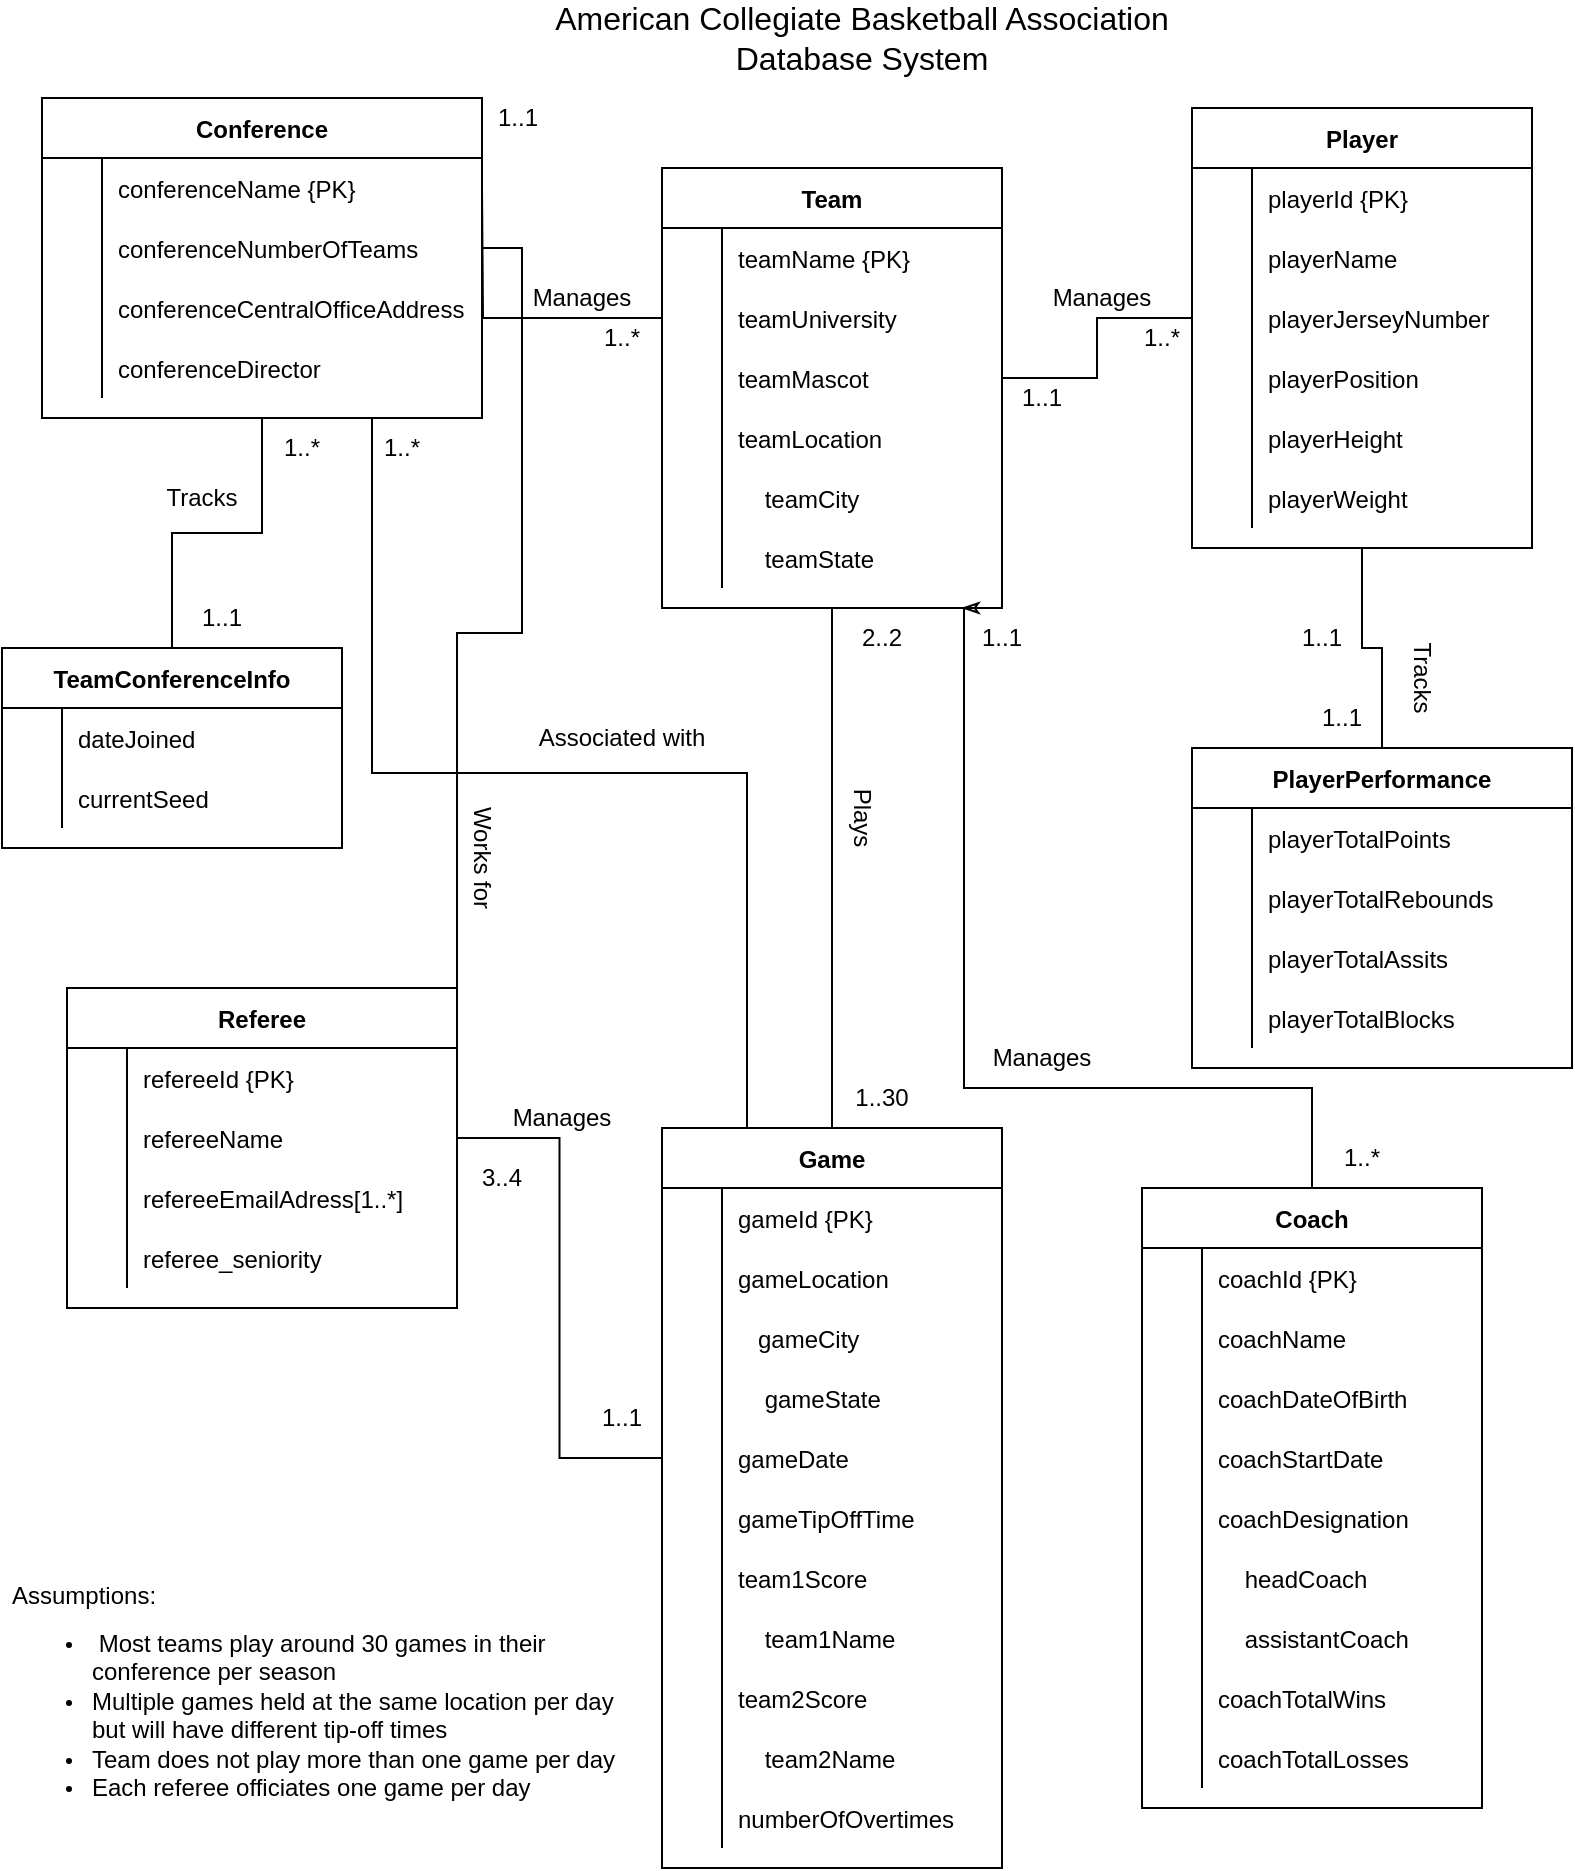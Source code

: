 <mxfile version="23.0.1" type="github" pages="2">
  <diagram id="R2lEEEUBdFMjLlhIrx00" name="v1_acbdb">
    <mxGraphModel dx="954" dy="610" grid="1" gridSize="10" guides="1" tooltips="1" connect="1" arrows="1" fold="1" page="1" pageScale="1" pageWidth="850" pageHeight="1100" math="0" shadow="0" extFonts="Permanent Marker^https://fonts.googleapis.com/css?family=Permanent+Marker">
      <root>
        <mxCell id="0" />
        <mxCell id="1" parent="0" />
        <mxCell id="K1-YuPi1KXsJHJLFUw2c-139" style="edgeStyle=orthogonalEdgeStyle;rounded=0;orthogonalLoop=1;jettySize=auto;html=1;exitX=0.5;exitY=1;exitDx=0;exitDy=0;entryX=0.5;entryY=0;entryDx=0;entryDy=0;endArrow=none;endFill=0;" parent="1" source="C-vyLk0tnHw3VtMMgP7b-2" target="K1-YuPi1KXsJHJLFUw2c-104" edge="1">
          <mxGeometry relative="1" as="geometry" />
        </mxCell>
        <mxCell id="C-vyLk0tnHw3VtMMgP7b-2" value="Team" style="shape=table;startSize=30;container=1;collapsible=1;childLayout=tableLayout;fixedRows=1;rowLines=0;fontStyle=1;align=center;resizeLast=1;" parent="1" vertex="1">
          <mxGeometry x="350" y="100" width="170" height="220" as="geometry" />
        </mxCell>
        <mxCell id="lZR8lWnqMEM-wephZzkT-5" style="shape=partialRectangle;collapsible=0;dropTarget=0;pointerEvents=0;fillColor=none;points=[[0,0.5],[1,0.5]];portConstraint=eastwest;top=0;left=0;right=0;bottom=0;" parent="C-vyLk0tnHw3VtMMgP7b-2" vertex="1">
          <mxGeometry y="30" width="170" height="30" as="geometry" />
        </mxCell>
        <mxCell id="lZR8lWnqMEM-wephZzkT-6" style="shape=partialRectangle;overflow=hidden;connectable=0;fillColor=none;top=0;left=0;bottom=0;right=0;" parent="lZR8lWnqMEM-wephZzkT-5" vertex="1">
          <mxGeometry width="30" height="30" as="geometry">
            <mxRectangle width="30" height="30" as="alternateBounds" />
          </mxGeometry>
        </mxCell>
        <mxCell id="lZR8lWnqMEM-wephZzkT-7" value="teamName {PK}" style="shape=partialRectangle;overflow=hidden;connectable=0;fillColor=none;top=0;left=0;bottom=0;right=0;align=left;spacingLeft=6;" parent="lZR8lWnqMEM-wephZzkT-5" vertex="1">
          <mxGeometry x="30" width="140" height="30" as="geometry">
            <mxRectangle width="140" height="30" as="alternateBounds" />
          </mxGeometry>
        </mxCell>
        <mxCell id="C-vyLk0tnHw3VtMMgP7b-6" value="" style="shape=partialRectangle;collapsible=0;dropTarget=0;pointerEvents=0;fillColor=none;points=[[0,0.5],[1,0.5]];portConstraint=eastwest;top=0;left=0;right=0;bottom=0;" parent="C-vyLk0tnHw3VtMMgP7b-2" vertex="1">
          <mxGeometry y="60" width="170" height="30" as="geometry" />
        </mxCell>
        <mxCell id="C-vyLk0tnHw3VtMMgP7b-7" value="" style="shape=partialRectangle;overflow=hidden;connectable=0;fillColor=none;top=0;left=0;bottom=0;right=0;" parent="C-vyLk0tnHw3VtMMgP7b-6" vertex="1">
          <mxGeometry width="30" height="30" as="geometry">
            <mxRectangle width="30" height="30" as="alternateBounds" />
          </mxGeometry>
        </mxCell>
        <mxCell id="C-vyLk0tnHw3VtMMgP7b-8" value="teamUniversity" style="shape=partialRectangle;overflow=hidden;connectable=0;fillColor=none;top=0;left=0;bottom=0;right=0;align=left;spacingLeft=6;" parent="C-vyLk0tnHw3VtMMgP7b-6" vertex="1">
          <mxGeometry x="30" width="140" height="30" as="geometry">
            <mxRectangle width="140" height="30" as="alternateBounds" />
          </mxGeometry>
        </mxCell>
        <mxCell id="C-vyLk0tnHw3VtMMgP7b-9" value="" style="shape=partialRectangle;collapsible=0;dropTarget=0;pointerEvents=0;fillColor=none;points=[[0,0.5],[1,0.5]];portConstraint=eastwest;top=0;left=0;right=0;bottom=0;" parent="C-vyLk0tnHw3VtMMgP7b-2" vertex="1">
          <mxGeometry y="90" width="170" height="30" as="geometry" />
        </mxCell>
        <mxCell id="C-vyLk0tnHw3VtMMgP7b-10" value="" style="shape=partialRectangle;overflow=hidden;connectable=0;fillColor=none;top=0;left=0;bottom=0;right=0;" parent="C-vyLk0tnHw3VtMMgP7b-9" vertex="1">
          <mxGeometry width="30" height="30" as="geometry">
            <mxRectangle width="30" height="30" as="alternateBounds" />
          </mxGeometry>
        </mxCell>
        <mxCell id="C-vyLk0tnHw3VtMMgP7b-11" value="teamMascot" style="shape=partialRectangle;overflow=hidden;connectable=0;fillColor=none;top=0;left=0;bottom=0;right=0;align=left;spacingLeft=6;" parent="C-vyLk0tnHw3VtMMgP7b-9" vertex="1">
          <mxGeometry x="30" width="140" height="30" as="geometry">
            <mxRectangle width="140" height="30" as="alternateBounds" />
          </mxGeometry>
        </mxCell>
        <mxCell id="K1-YuPi1KXsJHJLFUw2c-8" style="shape=partialRectangle;collapsible=0;dropTarget=0;pointerEvents=0;fillColor=none;points=[[0,0.5],[1,0.5]];portConstraint=eastwest;top=0;left=0;right=0;bottom=0;" parent="C-vyLk0tnHw3VtMMgP7b-2" vertex="1">
          <mxGeometry y="120" width="170" height="30" as="geometry" />
        </mxCell>
        <mxCell id="K1-YuPi1KXsJHJLFUw2c-9" style="shape=partialRectangle;overflow=hidden;connectable=0;fillColor=none;top=0;left=0;bottom=0;right=0;" parent="K1-YuPi1KXsJHJLFUw2c-8" vertex="1">
          <mxGeometry width="30" height="30" as="geometry">
            <mxRectangle width="30" height="30" as="alternateBounds" />
          </mxGeometry>
        </mxCell>
        <mxCell id="K1-YuPi1KXsJHJLFUw2c-10" value="teamLocation" style="shape=partialRectangle;overflow=hidden;connectable=0;fillColor=none;top=0;left=0;bottom=0;right=0;align=left;spacingLeft=6;" parent="K1-YuPi1KXsJHJLFUw2c-8" vertex="1">
          <mxGeometry x="30" width="140" height="30" as="geometry">
            <mxRectangle width="140" height="30" as="alternateBounds" />
          </mxGeometry>
        </mxCell>
        <mxCell id="K1-YuPi1KXsJHJLFUw2c-11" style="shape=partialRectangle;collapsible=0;dropTarget=0;pointerEvents=0;fillColor=none;points=[[0,0.5],[1,0.5]];portConstraint=eastwest;top=0;left=0;right=0;bottom=0;" parent="C-vyLk0tnHw3VtMMgP7b-2" vertex="1">
          <mxGeometry y="150" width="170" height="30" as="geometry" />
        </mxCell>
        <mxCell id="K1-YuPi1KXsJHJLFUw2c-12" style="shape=partialRectangle;overflow=hidden;connectable=0;fillColor=none;top=0;left=0;bottom=0;right=0;" parent="K1-YuPi1KXsJHJLFUw2c-11" vertex="1">
          <mxGeometry width="30" height="30" as="geometry">
            <mxRectangle width="30" height="30" as="alternateBounds" />
          </mxGeometry>
        </mxCell>
        <mxCell id="K1-YuPi1KXsJHJLFUw2c-13" value="    teamCity" style="shape=partialRectangle;overflow=hidden;connectable=0;fillColor=none;top=0;left=0;bottom=0;right=0;align=left;spacingLeft=6;" parent="K1-YuPi1KXsJHJLFUw2c-11" vertex="1">
          <mxGeometry x="30" width="140" height="30" as="geometry">
            <mxRectangle width="140" height="30" as="alternateBounds" />
          </mxGeometry>
        </mxCell>
        <mxCell id="K1-YuPi1KXsJHJLFUw2c-14" style="shape=partialRectangle;collapsible=0;dropTarget=0;pointerEvents=0;fillColor=none;points=[[0,0.5],[1,0.5]];portConstraint=eastwest;top=0;left=0;right=0;bottom=0;" parent="C-vyLk0tnHw3VtMMgP7b-2" vertex="1">
          <mxGeometry y="180" width="170" height="30" as="geometry" />
        </mxCell>
        <mxCell id="K1-YuPi1KXsJHJLFUw2c-15" style="shape=partialRectangle;overflow=hidden;connectable=0;fillColor=none;top=0;left=0;bottom=0;right=0;" parent="K1-YuPi1KXsJHJLFUw2c-14" vertex="1">
          <mxGeometry width="30" height="30" as="geometry">
            <mxRectangle width="30" height="30" as="alternateBounds" />
          </mxGeometry>
        </mxCell>
        <mxCell id="K1-YuPi1KXsJHJLFUw2c-16" value="    teamState" style="shape=partialRectangle;overflow=hidden;connectable=0;fillColor=none;top=0;left=0;bottom=0;right=0;align=left;spacingLeft=6;" parent="K1-YuPi1KXsJHJLFUw2c-14" vertex="1">
          <mxGeometry x="30" width="140" height="30" as="geometry">
            <mxRectangle width="140" height="30" as="alternateBounds" />
          </mxGeometry>
        </mxCell>
        <mxCell id="C-vyLk0tnHw3VtMMgP7b-13" value="TeamConferenceInfo" style="shape=table;startSize=30;container=1;collapsible=1;childLayout=tableLayout;fixedRows=1;rowLines=0;fontStyle=1;align=center;resizeLast=1;" parent="1" vertex="1">
          <mxGeometry x="20" y="340" width="170" height="100" as="geometry" />
        </mxCell>
        <mxCell id="C-vyLk0tnHw3VtMMgP7b-17" value="" style="shape=partialRectangle;collapsible=0;dropTarget=0;pointerEvents=0;fillColor=none;points=[[0,0.5],[1,0.5]];portConstraint=eastwest;top=0;left=0;right=0;bottom=0;" parent="C-vyLk0tnHw3VtMMgP7b-13" vertex="1">
          <mxGeometry y="30" width="170" height="30" as="geometry" />
        </mxCell>
        <mxCell id="C-vyLk0tnHw3VtMMgP7b-18" value="" style="shape=partialRectangle;overflow=hidden;connectable=0;fillColor=none;top=0;left=0;bottom=0;right=0;" parent="C-vyLk0tnHw3VtMMgP7b-17" vertex="1">
          <mxGeometry width="30" height="30" as="geometry">
            <mxRectangle width="30" height="30" as="alternateBounds" />
          </mxGeometry>
        </mxCell>
        <mxCell id="C-vyLk0tnHw3VtMMgP7b-19" value="dateJoined" style="shape=partialRectangle;overflow=hidden;connectable=0;fillColor=none;top=0;left=0;bottom=0;right=0;align=left;spacingLeft=6;" parent="C-vyLk0tnHw3VtMMgP7b-17" vertex="1">
          <mxGeometry x="30" width="140" height="30" as="geometry">
            <mxRectangle width="140" height="30" as="alternateBounds" />
          </mxGeometry>
        </mxCell>
        <mxCell id="C-vyLk0tnHw3VtMMgP7b-20" value="" style="shape=partialRectangle;collapsible=0;dropTarget=0;pointerEvents=0;fillColor=none;points=[[0,0.5],[1,0.5]];portConstraint=eastwest;top=0;left=0;right=0;bottom=0;" parent="C-vyLk0tnHw3VtMMgP7b-13" vertex="1">
          <mxGeometry y="60" width="170" height="30" as="geometry" />
        </mxCell>
        <mxCell id="C-vyLk0tnHw3VtMMgP7b-21" value="" style="shape=partialRectangle;overflow=hidden;connectable=0;fillColor=none;top=0;left=0;bottom=0;right=0;" parent="C-vyLk0tnHw3VtMMgP7b-20" vertex="1">
          <mxGeometry width="30" height="30" as="geometry">
            <mxRectangle width="30" height="30" as="alternateBounds" />
          </mxGeometry>
        </mxCell>
        <mxCell id="C-vyLk0tnHw3VtMMgP7b-22" value="currentSeed" style="shape=partialRectangle;overflow=hidden;connectable=0;fillColor=none;top=0;left=0;bottom=0;right=0;align=left;spacingLeft=6;" parent="C-vyLk0tnHw3VtMMgP7b-20" vertex="1">
          <mxGeometry x="30" width="140" height="30" as="geometry">
            <mxRectangle width="140" height="30" as="alternateBounds" />
          </mxGeometry>
        </mxCell>
        <mxCell id="K1-YuPi1KXsJHJLFUw2c-91" style="edgeStyle=orthogonalEdgeStyle;rounded=0;orthogonalLoop=1;jettySize=auto;html=1;exitX=0.5;exitY=1;exitDx=0;exitDy=0;endArrow=none;endFill=0;" parent="1" source="C-vyLk0tnHw3VtMMgP7b-23" target="C-vyLk0tnHw3VtMMgP7b-13" edge="1">
          <mxGeometry relative="1" as="geometry" />
        </mxCell>
        <mxCell id="K1-YuPi1KXsJHJLFUw2c-143" style="edgeStyle=orthogonalEdgeStyle;rounded=0;orthogonalLoop=1;jettySize=auto;html=1;exitX=0.75;exitY=1;exitDx=0;exitDy=0;entryX=0.25;entryY=0;entryDx=0;entryDy=0;endArrow=none;endFill=0;" parent="1" source="C-vyLk0tnHw3VtMMgP7b-23" target="K1-YuPi1KXsJHJLFUw2c-104" edge="1">
          <mxGeometry relative="1" as="geometry" />
        </mxCell>
        <mxCell id="C-vyLk0tnHw3VtMMgP7b-23" value="Conference" style="shape=table;startSize=30;container=1;collapsible=1;childLayout=tableLayout;fixedRows=1;rowLines=0;fontStyle=1;align=center;resizeLast=1;" parent="1" vertex="1">
          <mxGeometry x="40" y="65" width="220" height="160" as="geometry" />
        </mxCell>
        <mxCell id="lZR8lWnqMEM-wephZzkT-8" style="shape=partialRectangle;collapsible=0;dropTarget=0;pointerEvents=0;fillColor=none;points=[[0,0.5],[1,0.5]];portConstraint=eastwest;top=0;left=0;right=0;bottom=0;" parent="C-vyLk0tnHw3VtMMgP7b-23" vertex="1">
          <mxGeometry y="30" width="220" height="30" as="geometry" />
        </mxCell>
        <mxCell id="lZR8lWnqMEM-wephZzkT-9" style="shape=partialRectangle;overflow=hidden;connectable=0;fillColor=none;top=0;left=0;bottom=0;right=0;" parent="lZR8lWnqMEM-wephZzkT-8" vertex="1">
          <mxGeometry width="30" height="30" as="geometry">
            <mxRectangle width="30" height="30" as="alternateBounds" />
          </mxGeometry>
        </mxCell>
        <mxCell id="lZR8lWnqMEM-wephZzkT-10" value="conferenceName {PK}" style="shape=partialRectangle;overflow=hidden;connectable=0;fillColor=none;top=0;left=0;bottom=0;right=0;align=left;spacingLeft=6;" parent="lZR8lWnqMEM-wephZzkT-8" vertex="1">
          <mxGeometry x="30" width="190" height="30" as="geometry">
            <mxRectangle width="190" height="30" as="alternateBounds" />
          </mxGeometry>
        </mxCell>
        <mxCell id="C-vyLk0tnHw3VtMMgP7b-27" value="" style="shape=partialRectangle;collapsible=0;dropTarget=0;pointerEvents=0;fillColor=none;points=[[0,0.5],[1,0.5]];portConstraint=eastwest;top=0;left=0;right=0;bottom=0;" parent="C-vyLk0tnHw3VtMMgP7b-23" vertex="1">
          <mxGeometry y="60" width="220" height="30" as="geometry" />
        </mxCell>
        <mxCell id="C-vyLk0tnHw3VtMMgP7b-28" value="" style="shape=partialRectangle;overflow=hidden;connectable=0;fillColor=none;top=0;left=0;bottom=0;right=0;" parent="C-vyLk0tnHw3VtMMgP7b-27" vertex="1">
          <mxGeometry width="30" height="30" as="geometry">
            <mxRectangle width="30" height="30" as="alternateBounds" />
          </mxGeometry>
        </mxCell>
        <mxCell id="C-vyLk0tnHw3VtMMgP7b-29" value="conferenceNumberOfTeams" style="shape=partialRectangle;overflow=hidden;connectable=0;fillColor=none;top=0;left=0;bottom=0;right=0;align=left;spacingLeft=6;" parent="C-vyLk0tnHw3VtMMgP7b-27" vertex="1">
          <mxGeometry x="30" width="190" height="30" as="geometry">
            <mxRectangle width="190" height="30" as="alternateBounds" />
          </mxGeometry>
        </mxCell>
        <mxCell id="K1-YuPi1KXsJHJLFUw2c-2" style="shape=partialRectangle;collapsible=0;dropTarget=0;pointerEvents=0;fillColor=none;points=[[0,0.5],[1,0.5]];portConstraint=eastwest;top=0;left=0;right=0;bottom=0;" parent="C-vyLk0tnHw3VtMMgP7b-23" vertex="1">
          <mxGeometry y="90" width="220" height="30" as="geometry" />
        </mxCell>
        <mxCell id="K1-YuPi1KXsJHJLFUw2c-3" style="shape=partialRectangle;overflow=hidden;connectable=0;fillColor=none;top=0;left=0;bottom=0;right=0;" parent="K1-YuPi1KXsJHJLFUw2c-2" vertex="1">
          <mxGeometry width="30" height="30" as="geometry">
            <mxRectangle width="30" height="30" as="alternateBounds" />
          </mxGeometry>
        </mxCell>
        <mxCell id="K1-YuPi1KXsJHJLFUw2c-4" value="conferenceCentralOfficeAddress" style="shape=partialRectangle;overflow=hidden;connectable=0;fillColor=none;top=0;left=0;bottom=0;right=0;align=left;spacingLeft=6;" parent="K1-YuPi1KXsJHJLFUw2c-2" vertex="1">
          <mxGeometry x="30" width="190" height="30" as="geometry">
            <mxRectangle width="190" height="30" as="alternateBounds" />
          </mxGeometry>
        </mxCell>
        <mxCell id="K1-YuPi1KXsJHJLFUw2c-5" style="shape=partialRectangle;collapsible=0;dropTarget=0;pointerEvents=0;fillColor=none;points=[[0,0.5],[1,0.5]];portConstraint=eastwest;top=0;left=0;right=0;bottom=0;" parent="C-vyLk0tnHw3VtMMgP7b-23" vertex="1">
          <mxGeometry y="120" width="220" height="30" as="geometry" />
        </mxCell>
        <mxCell id="K1-YuPi1KXsJHJLFUw2c-6" style="shape=partialRectangle;overflow=hidden;connectable=0;fillColor=none;top=0;left=0;bottom=0;right=0;" parent="K1-YuPi1KXsJHJLFUw2c-5" vertex="1">
          <mxGeometry width="30" height="30" as="geometry">
            <mxRectangle width="30" height="30" as="alternateBounds" />
          </mxGeometry>
        </mxCell>
        <mxCell id="K1-YuPi1KXsJHJLFUw2c-7" value="conferenceDirector" style="shape=partialRectangle;overflow=hidden;connectable=0;fillColor=none;top=0;left=0;bottom=0;right=0;align=left;spacingLeft=6;" parent="K1-YuPi1KXsJHJLFUw2c-5" vertex="1">
          <mxGeometry x="30" width="190" height="30" as="geometry">
            <mxRectangle width="190" height="30" as="alternateBounds" />
          </mxGeometry>
        </mxCell>
        <mxCell id="K1-YuPi1KXsJHJLFUw2c-18" value="Player" style="shape=table;startSize=30;container=1;collapsible=1;childLayout=tableLayout;fixedRows=1;rowLines=0;fontStyle=1;align=center;resizeLast=1;" parent="1" vertex="1">
          <mxGeometry x="615" y="70" width="170" height="220" as="geometry" />
        </mxCell>
        <mxCell id="lZR8lWnqMEM-wephZzkT-11" style="shape=partialRectangle;collapsible=0;dropTarget=0;pointerEvents=0;fillColor=none;points=[[0,0.5],[1,0.5]];portConstraint=eastwest;top=0;left=0;right=0;bottom=0;" parent="K1-YuPi1KXsJHJLFUw2c-18" vertex="1">
          <mxGeometry y="30" width="170" height="30" as="geometry" />
        </mxCell>
        <mxCell id="lZR8lWnqMEM-wephZzkT-12" style="shape=partialRectangle;overflow=hidden;connectable=0;fillColor=none;top=0;left=0;bottom=0;right=0;" parent="lZR8lWnqMEM-wephZzkT-11" vertex="1">
          <mxGeometry width="30" height="30" as="geometry">
            <mxRectangle width="30" height="30" as="alternateBounds" />
          </mxGeometry>
        </mxCell>
        <mxCell id="lZR8lWnqMEM-wephZzkT-13" value="playerId {PK}" style="shape=partialRectangle;overflow=hidden;connectable=0;fillColor=none;top=0;left=0;bottom=0;right=0;align=left;spacingLeft=6;" parent="lZR8lWnqMEM-wephZzkT-11" vertex="1">
          <mxGeometry x="30" width="140" height="30" as="geometry">
            <mxRectangle width="140" height="30" as="alternateBounds" />
          </mxGeometry>
        </mxCell>
        <mxCell id="K1-YuPi1KXsJHJLFUw2c-22" value="" style="shape=partialRectangle;collapsible=0;dropTarget=0;pointerEvents=0;fillColor=none;points=[[0,0.5],[1,0.5]];portConstraint=eastwest;top=0;left=0;right=0;bottom=0;" parent="K1-YuPi1KXsJHJLFUw2c-18" vertex="1">
          <mxGeometry y="60" width="170" height="30" as="geometry" />
        </mxCell>
        <mxCell id="K1-YuPi1KXsJHJLFUw2c-23" value="" style="shape=partialRectangle;overflow=hidden;connectable=0;fillColor=none;top=0;left=0;bottom=0;right=0;" parent="K1-YuPi1KXsJHJLFUw2c-22" vertex="1">
          <mxGeometry width="30" height="30" as="geometry">
            <mxRectangle width="30" height="30" as="alternateBounds" />
          </mxGeometry>
        </mxCell>
        <mxCell id="K1-YuPi1KXsJHJLFUw2c-24" value="playerName" style="shape=partialRectangle;overflow=hidden;connectable=0;fillColor=none;top=0;left=0;bottom=0;right=0;align=left;spacingLeft=6;" parent="K1-YuPi1KXsJHJLFUw2c-22" vertex="1">
          <mxGeometry x="30" width="140" height="30" as="geometry">
            <mxRectangle width="140" height="30" as="alternateBounds" />
          </mxGeometry>
        </mxCell>
        <mxCell id="K1-YuPi1KXsJHJLFUw2c-25" value="" style="shape=partialRectangle;collapsible=0;dropTarget=0;pointerEvents=0;fillColor=none;points=[[0,0.5],[1,0.5]];portConstraint=eastwest;top=0;left=0;right=0;bottom=0;" parent="K1-YuPi1KXsJHJLFUw2c-18" vertex="1">
          <mxGeometry y="90" width="170" height="30" as="geometry" />
        </mxCell>
        <mxCell id="K1-YuPi1KXsJHJLFUw2c-26" value="" style="shape=partialRectangle;overflow=hidden;connectable=0;fillColor=none;top=0;left=0;bottom=0;right=0;" parent="K1-YuPi1KXsJHJLFUw2c-25" vertex="1">
          <mxGeometry width="30" height="30" as="geometry">
            <mxRectangle width="30" height="30" as="alternateBounds" />
          </mxGeometry>
        </mxCell>
        <mxCell id="K1-YuPi1KXsJHJLFUw2c-27" value="playerJerseyNumber" style="shape=partialRectangle;overflow=hidden;connectable=0;fillColor=none;top=0;left=0;bottom=0;right=0;align=left;spacingLeft=6;" parent="K1-YuPi1KXsJHJLFUw2c-25" vertex="1">
          <mxGeometry x="30" width="140" height="30" as="geometry">
            <mxRectangle width="140" height="30" as="alternateBounds" />
          </mxGeometry>
        </mxCell>
        <mxCell id="K1-YuPi1KXsJHJLFUw2c-28" style="shape=partialRectangle;collapsible=0;dropTarget=0;pointerEvents=0;fillColor=none;points=[[0,0.5],[1,0.5]];portConstraint=eastwest;top=0;left=0;right=0;bottom=0;" parent="K1-YuPi1KXsJHJLFUw2c-18" vertex="1">
          <mxGeometry y="120" width="170" height="30" as="geometry" />
        </mxCell>
        <mxCell id="K1-YuPi1KXsJHJLFUw2c-29" style="shape=partialRectangle;overflow=hidden;connectable=0;fillColor=none;top=0;left=0;bottom=0;right=0;" parent="K1-YuPi1KXsJHJLFUw2c-28" vertex="1">
          <mxGeometry width="30" height="30" as="geometry">
            <mxRectangle width="30" height="30" as="alternateBounds" />
          </mxGeometry>
        </mxCell>
        <mxCell id="K1-YuPi1KXsJHJLFUw2c-30" value="playerPosition" style="shape=partialRectangle;overflow=hidden;connectable=0;fillColor=none;top=0;left=0;bottom=0;right=0;align=left;spacingLeft=6;" parent="K1-YuPi1KXsJHJLFUw2c-28" vertex="1">
          <mxGeometry x="30" width="140" height="30" as="geometry">
            <mxRectangle width="140" height="30" as="alternateBounds" />
          </mxGeometry>
        </mxCell>
        <mxCell id="K1-YuPi1KXsJHJLFUw2c-31" style="shape=partialRectangle;collapsible=0;dropTarget=0;pointerEvents=0;fillColor=none;points=[[0,0.5],[1,0.5]];portConstraint=eastwest;top=0;left=0;right=0;bottom=0;" parent="K1-YuPi1KXsJHJLFUw2c-18" vertex="1">
          <mxGeometry y="150" width="170" height="30" as="geometry" />
        </mxCell>
        <mxCell id="K1-YuPi1KXsJHJLFUw2c-32" style="shape=partialRectangle;overflow=hidden;connectable=0;fillColor=none;top=0;left=0;bottom=0;right=0;" parent="K1-YuPi1KXsJHJLFUw2c-31" vertex="1">
          <mxGeometry width="30" height="30" as="geometry">
            <mxRectangle width="30" height="30" as="alternateBounds" />
          </mxGeometry>
        </mxCell>
        <mxCell id="K1-YuPi1KXsJHJLFUw2c-33" value="playerHeight" style="shape=partialRectangle;overflow=hidden;connectable=0;fillColor=none;top=0;left=0;bottom=0;right=0;align=left;spacingLeft=6;" parent="K1-YuPi1KXsJHJLFUw2c-31" vertex="1">
          <mxGeometry x="30" width="140" height="30" as="geometry">
            <mxRectangle width="140" height="30" as="alternateBounds" />
          </mxGeometry>
        </mxCell>
        <mxCell id="K1-YuPi1KXsJHJLFUw2c-34" style="shape=partialRectangle;collapsible=0;dropTarget=0;pointerEvents=0;fillColor=none;points=[[0,0.5],[1,0.5]];portConstraint=eastwest;top=0;left=0;right=0;bottom=0;" parent="K1-YuPi1KXsJHJLFUw2c-18" vertex="1">
          <mxGeometry y="180" width="170" height="30" as="geometry" />
        </mxCell>
        <mxCell id="K1-YuPi1KXsJHJLFUw2c-35" style="shape=partialRectangle;overflow=hidden;connectable=0;fillColor=none;top=0;left=0;bottom=0;right=0;" parent="K1-YuPi1KXsJHJLFUw2c-34" vertex="1">
          <mxGeometry width="30" height="30" as="geometry">
            <mxRectangle width="30" height="30" as="alternateBounds" />
          </mxGeometry>
        </mxCell>
        <mxCell id="K1-YuPi1KXsJHJLFUw2c-36" value="playerWeight" style="shape=partialRectangle;overflow=hidden;connectable=0;fillColor=none;top=0;left=0;bottom=0;right=0;align=left;spacingLeft=6;" parent="K1-YuPi1KXsJHJLFUw2c-34" vertex="1">
          <mxGeometry x="30" width="140" height="30" as="geometry">
            <mxRectangle width="140" height="30" as="alternateBounds" />
          </mxGeometry>
        </mxCell>
        <mxCell id="K1-YuPi1KXsJHJLFUw2c-37" value="Referee" style="shape=table;startSize=30;container=1;collapsible=1;childLayout=tableLayout;fixedRows=1;rowLines=0;fontStyle=1;align=center;resizeLast=1;" parent="1" vertex="1">
          <mxGeometry x="52.5" y="510" width="195" height="160" as="geometry" />
        </mxCell>
        <mxCell id="K1-YuPi1KXsJHJLFUw2c-41" value="" style="shape=partialRectangle;collapsible=0;dropTarget=0;pointerEvents=0;fillColor=none;points=[[0,0.5],[1,0.5]];portConstraint=eastwest;top=0;left=0;right=0;bottom=0;" parent="K1-YuPi1KXsJHJLFUw2c-37" vertex="1">
          <mxGeometry y="30" width="195" height="30" as="geometry" />
        </mxCell>
        <mxCell id="K1-YuPi1KXsJHJLFUw2c-42" value="" style="shape=partialRectangle;overflow=hidden;connectable=0;fillColor=none;top=0;left=0;bottom=0;right=0;" parent="K1-YuPi1KXsJHJLFUw2c-41" vertex="1">
          <mxGeometry width="30" height="30" as="geometry">
            <mxRectangle width="30" height="30" as="alternateBounds" />
          </mxGeometry>
        </mxCell>
        <mxCell id="K1-YuPi1KXsJHJLFUw2c-43" value="refereeId {PK}" style="shape=partialRectangle;overflow=hidden;connectable=0;fillColor=none;top=0;left=0;bottom=0;right=0;align=left;spacingLeft=6;" parent="K1-YuPi1KXsJHJLFUw2c-41" vertex="1">
          <mxGeometry x="30" width="165" height="30" as="geometry">
            <mxRectangle width="165" height="30" as="alternateBounds" />
          </mxGeometry>
        </mxCell>
        <mxCell id="K1-YuPi1KXsJHJLFUw2c-44" value="" style="shape=partialRectangle;collapsible=0;dropTarget=0;pointerEvents=0;fillColor=none;points=[[0,0.5],[1,0.5]];portConstraint=eastwest;top=0;left=0;right=0;bottom=0;" parent="K1-YuPi1KXsJHJLFUw2c-37" vertex="1">
          <mxGeometry y="60" width="195" height="30" as="geometry" />
        </mxCell>
        <mxCell id="K1-YuPi1KXsJHJLFUw2c-45" value="" style="shape=partialRectangle;overflow=hidden;connectable=0;fillColor=none;top=0;left=0;bottom=0;right=0;" parent="K1-YuPi1KXsJHJLFUw2c-44" vertex="1">
          <mxGeometry width="30" height="30" as="geometry">
            <mxRectangle width="30" height="30" as="alternateBounds" />
          </mxGeometry>
        </mxCell>
        <mxCell id="K1-YuPi1KXsJHJLFUw2c-46" value="refereeName" style="shape=partialRectangle;overflow=hidden;connectable=0;fillColor=none;top=0;left=0;bottom=0;right=0;align=left;spacingLeft=6;" parent="K1-YuPi1KXsJHJLFUw2c-44" vertex="1">
          <mxGeometry x="30" width="165" height="30" as="geometry">
            <mxRectangle width="165" height="30" as="alternateBounds" />
          </mxGeometry>
        </mxCell>
        <mxCell id="K1-YuPi1KXsJHJLFUw2c-47" style="shape=partialRectangle;collapsible=0;dropTarget=0;pointerEvents=0;fillColor=none;points=[[0,0.5],[1,0.5]];portConstraint=eastwest;top=0;left=0;right=0;bottom=0;" parent="K1-YuPi1KXsJHJLFUw2c-37" vertex="1">
          <mxGeometry y="90" width="195" height="30" as="geometry" />
        </mxCell>
        <mxCell id="K1-YuPi1KXsJHJLFUw2c-48" style="shape=partialRectangle;overflow=hidden;connectable=0;fillColor=none;top=0;left=0;bottom=0;right=0;" parent="K1-YuPi1KXsJHJLFUw2c-47" vertex="1">
          <mxGeometry width="30" height="30" as="geometry">
            <mxRectangle width="30" height="30" as="alternateBounds" />
          </mxGeometry>
        </mxCell>
        <mxCell id="K1-YuPi1KXsJHJLFUw2c-49" value="refereeEmailAdress[1..*]" style="shape=partialRectangle;overflow=hidden;connectable=0;fillColor=none;top=0;left=0;bottom=0;right=0;align=left;spacingLeft=6;" parent="K1-YuPi1KXsJHJLFUw2c-47" vertex="1">
          <mxGeometry x="30" width="165" height="30" as="geometry">
            <mxRectangle width="165" height="30" as="alternateBounds" />
          </mxGeometry>
        </mxCell>
        <mxCell id="K1-YuPi1KXsJHJLFUw2c-50" style="shape=partialRectangle;collapsible=0;dropTarget=0;pointerEvents=0;fillColor=none;points=[[0,0.5],[1,0.5]];portConstraint=eastwest;top=0;left=0;right=0;bottom=0;" parent="K1-YuPi1KXsJHJLFUw2c-37" vertex="1">
          <mxGeometry y="120" width="195" height="30" as="geometry" />
        </mxCell>
        <mxCell id="K1-YuPi1KXsJHJLFUw2c-51" style="shape=partialRectangle;overflow=hidden;connectable=0;fillColor=none;top=0;left=0;bottom=0;right=0;" parent="K1-YuPi1KXsJHJLFUw2c-50" vertex="1">
          <mxGeometry width="30" height="30" as="geometry">
            <mxRectangle width="30" height="30" as="alternateBounds" />
          </mxGeometry>
        </mxCell>
        <mxCell id="K1-YuPi1KXsJHJLFUw2c-52" value="referee_seniority" style="shape=partialRectangle;overflow=hidden;connectable=0;fillColor=none;top=0;left=0;bottom=0;right=0;align=left;spacingLeft=6;" parent="K1-YuPi1KXsJHJLFUw2c-50" vertex="1">
          <mxGeometry x="30" width="165" height="30" as="geometry">
            <mxRectangle width="165" height="30" as="alternateBounds" />
          </mxGeometry>
        </mxCell>
        <mxCell id="K1-YuPi1KXsJHJLFUw2c-56" value="PlayerPerformance" style="shape=table;startSize=30;container=1;collapsible=1;childLayout=tableLayout;fixedRows=1;rowLines=0;fontStyle=1;align=center;resizeLast=1;" parent="1" vertex="1">
          <mxGeometry x="615" y="390" width="190" height="160" as="geometry" />
        </mxCell>
        <mxCell id="K1-YuPi1KXsJHJLFUw2c-57" value="" style="shape=partialRectangle;collapsible=0;dropTarget=0;pointerEvents=0;fillColor=none;points=[[0,0.5],[1,0.5]];portConstraint=eastwest;top=0;left=0;right=0;bottom=0;" parent="K1-YuPi1KXsJHJLFUw2c-56" vertex="1">
          <mxGeometry y="30" width="190" height="30" as="geometry" />
        </mxCell>
        <mxCell id="K1-YuPi1KXsJHJLFUw2c-58" value="" style="shape=partialRectangle;overflow=hidden;connectable=0;fillColor=none;top=0;left=0;bottom=0;right=0;" parent="K1-YuPi1KXsJHJLFUw2c-57" vertex="1">
          <mxGeometry width="30" height="30" as="geometry">
            <mxRectangle width="30" height="30" as="alternateBounds" />
          </mxGeometry>
        </mxCell>
        <mxCell id="K1-YuPi1KXsJHJLFUw2c-59" value="playerTotalPoints" style="shape=partialRectangle;overflow=hidden;connectable=0;fillColor=none;top=0;left=0;bottom=0;right=0;align=left;spacingLeft=6;" parent="K1-YuPi1KXsJHJLFUw2c-57" vertex="1">
          <mxGeometry x="30" width="160" height="30" as="geometry">
            <mxRectangle width="160" height="30" as="alternateBounds" />
          </mxGeometry>
        </mxCell>
        <mxCell id="K1-YuPi1KXsJHJLFUw2c-60" value="" style="shape=partialRectangle;collapsible=0;dropTarget=0;pointerEvents=0;fillColor=none;points=[[0,0.5],[1,0.5]];portConstraint=eastwest;top=0;left=0;right=0;bottom=0;" parent="K1-YuPi1KXsJHJLFUw2c-56" vertex="1">
          <mxGeometry y="60" width="190" height="30" as="geometry" />
        </mxCell>
        <mxCell id="K1-YuPi1KXsJHJLFUw2c-61" value="" style="shape=partialRectangle;overflow=hidden;connectable=0;fillColor=none;top=0;left=0;bottom=0;right=0;" parent="K1-YuPi1KXsJHJLFUw2c-60" vertex="1">
          <mxGeometry width="30" height="30" as="geometry">
            <mxRectangle width="30" height="30" as="alternateBounds" />
          </mxGeometry>
        </mxCell>
        <mxCell id="K1-YuPi1KXsJHJLFUw2c-62" value="playerTotalRebounds" style="shape=partialRectangle;overflow=hidden;connectable=0;fillColor=none;top=0;left=0;bottom=0;right=0;align=left;spacingLeft=6;" parent="K1-YuPi1KXsJHJLFUw2c-60" vertex="1">
          <mxGeometry x="30" width="160" height="30" as="geometry">
            <mxRectangle width="160" height="30" as="alternateBounds" />
          </mxGeometry>
        </mxCell>
        <mxCell id="K1-YuPi1KXsJHJLFUw2c-66" style="shape=partialRectangle;collapsible=0;dropTarget=0;pointerEvents=0;fillColor=none;points=[[0,0.5],[1,0.5]];portConstraint=eastwest;top=0;left=0;right=0;bottom=0;" parent="K1-YuPi1KXsJHJLFUw2c-56" vertex="1">
          <mxGeometry y="90" width="190" height="30" as="geometry" />
        </mxCell>
        <mxCell id="K1-YuPi1KXsJHJLFUw2c-67" style="shape=partialRectangle;overflow=hidden;connectable=0;fillColor=none;top=0;left=0;bottom=0;right=0;" parent="K1-YuPi1KXsJHJLFUw2c-66" vertex="1">
          <mxGeometry width="30" height="30" as="geometry">
            <mxRectangle width="30" height="30" as="alternateBounds" />
          </mxGeometry>
        </mxCell>
        <mxCell id="K1-YuPi1KXsJHJLFUw2c-68" value="playerTotalAssits" style="shape=partialRectangle;overflow=hidden;connectable=0;fillColor=none;top=0;left=0;bottom=0;right=0;align=left;spacingLeft=6;" parent="K1-YuPi1KXsJHJLFUw2c-66" vertex="1">
          <mxGeometry x="30" width="160" height="30" as="geometry">
            <mxRectangle width="160" height="30" as="alternateBounds" />
          </mxGeometry>
        </mxCell>
        <mxCell id="K1-YuPi1KXsJHJLFUw2c-63" style="shape=partialRectangle;collapsible=0;dropTarget=0;pointerEvents=0;fillColor=none;points=[[0,0.5],[1,0.5]];portConstraint=eastwest;top=0;left=0;right=0;bottom=0;" parent="K1-YuPi1KXsJHJLFUw2c-56" vertex="1">
          <mxGeometry y="120" width="190" height="30" as="geometry" />
        </mxCell>
        <mxCell id="K1-YuPi1KXsJHJLFUw2c-64" style="shape=partialRectangle;overflow=hidden;connectable=0;fillColor=none;top=0;left=0;bottom=0;right=0;" parent="K1-YuPi1KXsJHJLFUw2c-63" vertex="1">
          <mxGeometry width="30" height="30" as="geometry">
            <mxRectangle width="30" height="30" as="alternateBounds" />
          </mxGeometry>
        </mxCell>
        <mxCell id="K1-YuPi1KXsJHJLFUw2c-65" value="playerTotalBlocks" style="shape=partialRectangle;overflow=hidden;connectable=0;fillColor=none;top=0;left=0;bottom=0;right=0;align=left;spacingLeft=6;" parent="K1-YuPi1KXsJHJLFUw2c-63" vertex="1">
          <mxGeometry x="30" width="160" height="30" as="geometry">
            <mxRectangle width="160" height="30" as="alternateBounds" />
          </mxGeometry>
        </mxCell>
        <mxCell id="K1-YuPi1KXsJHJLFUw2c-89" style="edgeStyle=orthogonalEdgeStyle;rounded=0;orthogonalLoop=1;jettySize=auto;html=1;exitX=0.5;exitY=1;exitDx=0;exitDy=0;entryX=0.5;entryY=0;entryDx=0;entryDy=0;endArrow=none;endFill=0;" parent="1" source="K1-YuPi1KXsJHJLFUw2c-18" target="K1-YuPi1KXsJHJLFUw2c-56" edge="1">
          <mxGeometry relative="1" as="geometry" />
        </mxCell>
        <mxCell id="K1-YuPi1KXsJHJLFUw2c-90" style="edgeStyle=orthogonalEdgeStyle;rounded=0;orthogonalLoop=1;jettySize=auto;html=1;exitX=1;exitY=0.5;exitDx=0;exitDy=0;entryX=1;entryY=0;entryDx=0;entryDy=0;endArrow=none;endFill=0;" parent="1" source="C-vyLk0tnHw3VtMMgP7b-27" target="K1-YuPi1KXsJHJLFUw2c-37" edge="1">
          <mxGeometry relative="1" as="geometry" />
        </mxCell>
        <mxCell id="K1-YuPi1KXsJHJLFUw2c-92" style="edgeStyle=orthogonalEdgeStyle;rounded=0;orthogonalLoop=1;jettySize=auto;html=1;exitX=1;exitY=0.5;exitDx=0;exitDy=0;entryX=0;entryY=0.5;entryDx=0;entryDy=0;endArrow=none;endFill=0;" parent="1" target="C-vyLk0tnHw3VtMMgP7b-6" edge="1">
          <mxGeometry relative="1" as="geometry">
            <mxPoint x="260" y="110" as="sourcePoint" />
          </mxGeometry>
        </mxCell>
        <mxCell id="K1-YuPi1KXsJHJLFUw2c-96" style="edgeStyle=orthogonalEdgeStyle;rounded=0;orthogonalLoop=1;jettySize=auto;html=1;exitX=1;exitY=0.5;exitDx=0;exitDy=0;entryX=0;entryY=0.5;entryDx=0;entryDy=0;endArrow=none;endFill=0;" parent="1" source="C-vyLk0tnHw3VtMMgP7b-9" target="K1-YuPi1KXsJHJLFUw2c-25" edge="1">
          <mxGeometry relative="1" as="geometry" />
        </mxCell>
        <mxCell id="K1-YuPi1KXsJHJLFUw2c-97" value="Tracks" style="text;html=1;strokeColor=none;fillColor=none;align=center;verticalAlign=middle;whiteSpace=wrap;rounded=0;" parent="1" vertex="1">
          <mxGeometry x="90" y="250" width="60" height="30" as="geometry" />
        </mxCell>
        <mxCell id="K1-YuPi1KXsJHJLFUw2c-100" value="Manages" style="text;html=1;strokeColor=none;fillColor=none;align=center;verticalAlign=middle;whiteSpace=wrap;rounded=0;" parent="1" vertex="1">
          <mxGeometry x="540" y="150" width="60" height="30" as="geometry" />
        </mxCell>
        <mxCell id="K1-YuPi1KXsJHJLFUw2c-104" value="Game" style="shape=table;startSize=30;container=1;collapsible=1;childLayout=tableLayout;fixedRows=1;rowLines=0;fontStyle=1;align=center;resizeLast=1;" parent="1" vertex="1">
          <mxGeometry x="350" y="580" width="170" height="370" as="geometry" />
        </mxCell>
        <mxCell id="lZR8lWnqMEM-wephZzkT-17" style="shape=partialRectangle;collapsible=0;dropTarget=0;pointerEvents=0;fillColor=none;points=[[0,0.5],[1,0.5]];portConstraint=eastwest;top=0;left=0;right=0;bottom=0;" parent="K1-YuPi1KXsJHJLFUw2c-104" vertex="1">
          <mxGeometry y="30" width="170" height="30" as="geometry" />
        </mxCell>
        <mxCell id="lZR8lWnqMEM-wephZzkT-18" style="shape=partialRectangle;overflow=hidden;connectable=0;fillColor=none;top=0;left=0;bottom=0;right=0;" parent="lZR8lWnqMEM-wephZzkT-17" vertex="1">
          <mxGeometry width="30" height="30" as="geometry">
            <mxRectangle width="30" height="30" as="alternateBounds" />
          </mxGeometry>
        </mxCell>
        <mxCell id="lZR8lWnqMEM-wephZzkT-19" value="gameId {PK}" style="shape=partialRectangle;overflow=hidden;connectable=0;fillColor=none;top=0;left=0;bottom=0;right=0;align=left;spacingLeft=6;" parent="lZR8lWnqMEM-wephZzkT-17" vertex="1">
          <mxGeometry x="30" width="140" height="30" as="geometry">
            <mxRectangle width="140" height="30" as="alternateBounds" />
          </mxGeometry>
        </mxCell>
        <mxCell id="K1-YuPi1KXsJHJLFUw2c-108" value="" style="shape=partialRectangle;collapsible=0;dropTarget=0;pointerEvents=0;fillColor=none;points=[[0,0.5],[1,0.5]];portConstraint=eastwest;top=0;left=0;right=0;bottom=0;" parent="K1-YuPi1KXsJHJLFUw2c-104" vertex="1">
          <mxGeometry y="60" width="170" height="30" as="geometry" />
        </mxCell>
        <mxCell id="K1-YuPi1KXsJHJLFUw2c-109" value="" style="shape=partialRectangle;overflow=hidden;connectable=0;fillColor=none;top=0;left=0;bottom=0;right=0;" parent="K1-YuPi1KXsJHJLFUw2c-108" vertex="1">
          <mxGeometry width="30" height="30" as="geometry">
            <mxRectangle width="30" height="30" as="alternateBounds" />
          </mxGeometry>
        </mxCell>
        <mxCell id="K1-YuPi1KXsJHJLFUw2c-110" value="gameLocation" style="shape=partialRectangle;overflow=hidden;connectable=0;fillColor=none;top=0;left=0;bottom=0;right=0;align=left;spacingLeft=6;" parent="K1-YuPi1KXsJHJLFUw2c-108" vertex="1">
          <mxGeometry x="30" width="140" height="30" as="geometry">
            <mxRectangle width="140" height="30" as="alternateBounds" />
          </mxGeometry>
        </mxCell>
        <mxCell id="K1-YuPi1KXsJHJLFUw2c-111" value="" style="shape=partialRectangle;collapsible=0;dropTarget=0;pointerEvents=0;fillColor=none;points=[[0,0.5],[1,0.5]];portConstraint=eastwest;top=0;left=0;right=0;bottom=0;" parent="K1-YuPi1KXsJHJLFUw2c-104" vertex="1">
          <mxGeometry y="90" width="170" height="30" as="geometry" />
        </mxCell>
        <mxCell id="K1-YuPi1KXsJHJLFUw2c-112" value="" style="shape=partialRectangle;overflow=hidden;connectable=0;fillColor=none;top=0;left=0;bottom=0;right=0;" parent="K1-YuPi1KXsJHJLFUw2c-111" vertex="1">
          <mxGeometry width="30" height="30" as="geometry">
            <mxRectangle width="30" height="30" as="alternateBounds" />
          </mxGeometry>
        </mxCell>
        <mxCell id="K1-YuPi1KXsJHJLFUw2c-113" value="   gameCity" style="shape=partialRectangle;overflow=hidden;connectable=0;fillColor=none;top=0;left=0;bottom=0;right=0;align=left;spacingLeft=6;" parent="K1-YuPi1KXsJHJLFUw2c-111" vertex="1">
          <mxGeometry x="30" width="140" height="30" as="geometry">
            <mxRectangle width="140" height="30" as="alternateBounds" />
          </mxGeometry>
        </mxCell>
        <mxCell id="K1-YuPi1KXsJHJLFUw2c-114" style="shape=partialRectangle;collapsible=0;dropTarget=0;pointerEvents=0;fillColor=none;points=[[0,0.5],[1,0.5]];portConstraint=eastwest;top=0;left=0;right=0;bottom=0;" parent="K1-YuPi1KXsJHJLFUw2c-104" vertex="1">
          <mxGeometry y="120" width="170" height="30" as="geometry" />
        </mxCell>
        <mxCell id="K1-YuPi1KXsJHJLFUw2c-115" style="shape=partialRectangle;overflow=hidden;connectable=0;fillColor=none;top=0;left=0;bottom=0;right=0;" parent="K1-YuPi1KXsJHJLFUw2c-114" vertex="1">
          <mxGeometry width="30" height="30" as="geometry">
            <mxRectangle width="30" height="30" as="alternateBounds" />
          </mxGeometry>
        </mxCell>
        <mxCell id="K1-YuPi1KXsJHJLFUw2c-116" value="    gameState" style="shape=partialRectangle;overflow=hidden;connectable=0;fillColor=none;top=0;left=0;bottom=0;right=0;align=left;spacingLeft=6;" parent="K1-YuPi1KXsJHJLFUw2c-114" vertex="1">
          <mxGeometry x="30" width="140" height="30" as="geometry">
            <mxRectangle width="140" height="30" as="alternateBounds" />
          </mxGeometry>
        </mxCell>
        <mxCell id="K1-YuPi1KXsJHJLFUw2c-117" style="shape=partialRectangle;collapsible=0;dropTarget=0;pointerEvents=0;fillColor=none;points=[[0,0.5],[1,0.5]];portConstraint=eastwest;top=0;left=0;right=0;bottom=0;" parent="K1-YuPi1KXsJHJLFUw2c-104" vertex="1">
          <mxGeometry y="150" width="170" height="30" as="geometry" />
        </mxCell>
        <mxCell id="K1-YuPi1KXsJHJLFUw2c-118" style="shape=partialRectangle;overflow=hidden;connectable=0;fillColor=none;top=0;left=0;bottom=0;right=0;" parent="K1-YuPi1KXsJHJLFUw2c-117" vertex="1">
          <mxGeometry width="30" height="30" as="geometry">
            <mxRectangle width="30" height="30" as="alternateBounds" />
          </mxGeometry>
        </mxCell>
        <mxCell id="K1-YuPi1KXsJHJLFUw2c-119" value="gameDate" style="shape=partialRectangle;overflow=hidden;connectable=0;fillColor=none;top=0;left=0;bottom=0;right=0;align=left;spacingLeft=6;" parent="K1-YuPi1KXsJHJLFUw2c-117" vertex="1">
          <mxGeometry x="30" width="140" height="30" as="geometry">
            <mxRectangle width="140" height="30" as="alternateBounds" />
          </mxGeometry>
        </mxCell>
        <mxCell id="K1-YuPi1KXsJHJLFUw2c-120" style="shape=partialRectangle;collapsible=0;dropTarget=0;pointerEvents=0;fillColor=none;points=[[0,0.5],[1,0.5]];portConstraint=eastwest;top=0;left=0;right=0;bottom=0;" parent="K1-YuPi1KXsJHJLFUw2c-104" vertex="1">
          <mxGeometry y="180" width="170" height="30" as="geometry" />
        </mxCell>
        <mxCell id="K1-YuPi1KXsJHJLFUw2c-121" style="shape=partialRectangle;overflow=hidden;connectable=0;fillColor=none;top=0;left=0;bottom=0;right=0;" parent="K1-YuPi1KXsJHJLFUw2c-120" vertex="1">
          <mxGeometry width="30" height="30" as="geometry">
            <mxRectangle width="30" height="30" as="alternateBounds" />
          </mxGeometry>
        </mxCell>
        <mxCell id="K1-YuPi1KXsJHJLFUw2c-122" value="gameTipOffTime" style="shape=partialRectangle;overflow=hidden;connectable=0;fillColor=none;top=0;left=0;bottom=0;right=0;align=left;spacingLeft=6;" parent="K1-YuPi1KXsJHJLFUw2c-120" vertex="1">
          <mxGeometry x="30" width="140" height="30" as="geometry">
            <mxRectangle width="140" height="30" as="alternateBounds" />
          </mxGeometry>
        </mxCell>
        <mxCell id="K1-YuPi1KXsJHJLFUw2c-123" style="shape=partialRectangle;collapsible=0;dropTarget=0;pointerEvents=0;fillColor=none;points=[[0,0.5],[1,0.5]];portConstraint=eastwest;top=0;left=0;right=0;bottom=0;" parent="K1-YuPi1KXsJHJLFUw2c-104" vertex="1">
          <mxGeometry y="210" width="170" height="30" as="geometry" />
        </mxCell>
        <mxCell id="K1-YuPi1KXsJHJLFUw2c-124" style="shape=partialRectangle;overflow=hidden;connectable=0;fillColor=none;top=0;left=0;bottom=0;right=0;" parent="K1-YuPi1KXsJHJLFUw2c-123" vertex="1">
          <mxGeometry width="30" height="30" as="geometry">
            <mxRectangle width="30" height="30" as="alternateBounds" />
          </mxGeometry>
        </mxCell>
        <mxCell id="K1-YuPi1KXsJHJLFUw2c-125" value="team1Score" style="shape=partialRectangle;overflow=hidden;connectable=0;fillColor=none;top=0;left=0;bottom=0;right=0;align=left;spacingLeft=6;" parent="K1-YuPi1KXsJHJLFUw2c-123" vertex="1">
          <mxGeometry x="30" width="140" height="30" as="geometry">
            <mxRectangle width="140" height="30" as="alternateBounds" />
          </mxGeometry>
        </mxCell>
        <mxCell id="K1-YuPi1KXsJHJLFUw2c-132" style="shape=partialRectangle;collapsible=0;dropTarget=0;pointerEvents=0;fillColor=none;points=[[0,0.5],[1,0.5]];portConstraint=eastwest;top=0;left=0;right=0;bottom=0;" parent="K1-YuPi1KXsJHJLFUw2c-104" vertex="1">
          <mxGeometry y="240" width="170" height="30" as="geometry" />
        </mxCell>
        <mxCell id="K1-YuPi1KXsJHJLFUw2c-133" style="shape=partialRectangle;overflow=hidden;connectable=0;fillColor=none;top=0;left=0;bottom=0;right=0;" parent="K1-YuPi1KXsJHJLFUw2c-132" vertex="1">
          <mxGeometry width="30" height="30" as="geometry">
            <mxRectangle width="30" height="30" as="alternateBounds" />
          </mxGeometry>
        </mxCell>
        <mxCell id="K1-YuPi1KXsJHJLFUw2c-134" value="    team1Name" style="shape=partialRectangle;overflow=hidden;connectable=0;fillColor=none;top=0;left=0;bottom=0;right=0;align=left;spacingLeft=6;" parent="K1-YuPi1KXsJHJLFUw2c-132" vertex="1">
          <mxGeometry x="30" width="140" height="30" as="geometry">
            <mxRectangle width="140" height="30" as="alternateBounds" />
          </mxGeometry>
        </mxCell>
        <mxCell id="K1-YuPi1KXsJHJLFUw2c-129" style="shape=partialRectangle;collapsible=0;dropTarget=0;pointerEvents=0;fillColor=none;points=[[0,0.5],[1,0.5]];portConstraint=eastwest;top=0;left=0;right=0;bottom=0;" parent="K1-YuPi1KXsJHJLFUw2c-104" vertex="1">
          <mxGeometry y="270" width="170" height="30" as="geometry" />
        </mxCell>
        <mxCell id="K1-YuPi1KXsJHJLFUw2c-130" style="shape=partialRectangle;overflow=hidden;connectable=0;fillColor=none;top=0;left=0;bottom=0;right=0;" parent="K1-YuPi1KXsJHJLFUw2c-129" vertex="1">
          <mxGeometry width="30" height="30" as="geometry">
            <mxRectangle width="30" height="30" as="alternateBounds" />
          </mxGeometry>
        </mxCell>
        <mxCell id="K1-YuPi1KXsJHJLFUw2c-131" value="team2Score" style="shape=partialRectangle;overflow=hidden;connectable=0;fillColor=none;top=0;left=0;bottom=0;right=0;align=left;spacingLeft=6;" parent="K1-YuPi1KXsJHJLFUw2c-129" vertex="1">
          <mxGeometry x="30" width="140" height="30" as="geometry">
            <mxRectangle width="140" height="30" as="alternateBounds" />
          </mxGeometry>
        </mxCell>
        <mxCell id="K1-YuPi1KXsJHJLFUw2c-126" style="shape=partialRectangle;collapsible=0;dropTarget=0;pointerEvents=0;fillColor=none;points=[[0,0.5],[1,0.5]];portConstraint=eastwest;top=0;left=0;right=0;bottom=0;" parent="K1-YuPi1KXsJHJLFUw2c-104" vertex="1">
          <mxGeometry y="300" width="170" height="30" as="geometry" />
        </mxCell>
        <mxCell id="K1-YuPi1KXsJHJLFUw2c-127" style="shape=partialRectangle;overflow=hidden;connectable=0;fillColor=none;top=0;left=0;bottom=0;right=0;" parent="K1-YuPi1KXsJHJLFUw2c-126" vertex="1">
          <mxGeometry width="30" height="30" as="geometry">
            <mxRectangle width="30" height="30" as="alternateBounds" />
          </mxGeometry>
        </mxCell>
        <mxCell id="K1-YuPi1KXsJHJLFUw2c-128" value="    team2Name" style="shape=partialRectangle;overflow=hidden;connectable=0;fillColor=none;top=0;left=0;bottom=0;right=0;align=left;spacingLeft=6;" parent="K1-YuPi1KXsJHJLFUw2c-126" vertex="1">
          <mxGeometry x="30" width="140" height="30" as="geometry">
            <mxRectangle width="140" height="30" as="alternateBounds" />
          </mxGeometry>
        </mxCell>
        <mxCell id="K1-YuPi1KXsJHJLFUw2c-135" style="shape=partialRectangle;collapsible=0;dropTarget=0;pointerEvents=0;fillColor=none;points=[[0,0.5],[1,0.5]];portConstraint=eastwest;top=0;left=0;right=0;bottom=0;" parent="K1-YuPi1KXsJHJLFUw2c-104" vertex="1">
          <mxGeometry y="330" width="170" height="30" as="geometry" />
        </mxCell>
        <mxCell id="K1-YuPi1KXsJHJLFUw2c-136" style="shape=partialRectangle;overflow=hidden;connectable=0;fillColor=none;top=0;left=0;bottom=0;right=0;" parent="K1-YuPi1KXsJHJLFUw2c-135" vertex="1">
          <mxGeometry width="30" height="30" as="geometry">
            <mxRectangle width="30" height="30" as="alternateBounds" />
          </mxGeometry>
        </mxCell>
        <mxCell id="K1-YuPi1KXsJHJLFUw2c-137" value="numberOfOvertimes" style="shape=partialRectangle;overflow=hidden;connectable=0;fillColor=none;top=0;left=0;bottom=0;right=0;align=left;spacingLeft=6;" parent="K1-YuPi1KXsJHJLFUw2c-135" vertex="1">
          <mxGeometry x="30" width="140" height="30" as="geometry">
            <mxRectangle width="140" height="30" as="alternateBounds" />
          </mxGeometry>
        </mxCell>
        <mxCell id="K1-YuPi1KXsJHJLFUw2c-138" style="edgeStyle=orthogonalEdgeStyle;rounded=0;orthogonalLoop=1;jettySize=auto;html=1;exitX=1;exitY=0.5;exitDx=0;exitDy=0;entryX=0;entryY=0.5;entryDx=0;entryDy=0;endArrow=none;endFill=0;" parent="1" source="K1-YuPi1KXsJHJLFUw2c-44" target="K1-YuPi1KXsJHJLFUw2c-117" edge="1">
          <mxGeometry relative="1" as="geometry" />
        </mxCell>
        <mxCell id="K1-YuPi1KXsJHJLFUw2c-141" value="Plays" style="text;html=1;strokeColor=none;fillColor=none;align=center;verticalAlign=middle;whiteSpace=wrap;rounded=0;rotation=90;" parent="1" vertex="1">
          <mxGeometry x="420" y="410" width="60" height="30" as="geometry" />
        </mxCell>
        <mxCell id="K1-YuPi1KXsJHJLFUw2c-142" value="Associated with" style="text;html=1;strokeColor=none;fillColor=none;align=center;verticalAlign=middle;whiteSpace=wrap;rounded=0;rotation=0;" parent="1" vertex="1">
          <mxGeometry x="280" y="370" width="100" height="30" as="geometry" />
        </mxCell>
        <mxCell id="K1-YuPi1KXsJHJLFUw2c-144" value="Works for" style="text;html=1;strokeColor=none;fillColor=none;align=center;verticalAlign=middle;whiteSpace=wrap;rounded=0;rotation=90;" parent="1" vertex="1">
          <mxGeometry x="210" y="430" width="100" height="30" as="geometry" />
        </mxCell>
        <mxCell id="K1-YuPi1KXsJHJLFUw2c-145" value="Tracks" style="text;html=1;strokeColor=none;fillColor=none;align=center;verticalAlign=middle;whiteSpace=wrap;rounded=0;rotation=90;" parent="1" vertex="1">
          <mxGeometry x="700" y="340" width="60" height="30" as="geometry" />
        </mxCell>
        <mxCell id="K1-YuPi1KXsJHJLFUw2c-146" value="Manages" style="text;html=1;strokeColor=none;fillColor=none;align=center;verticalAlign=middle;whiteSpace=wrap;rounded=0;" parent="1" vertex="1">
          <mxGeometry x="270" y="560" width="60" height="30" as="geometry" />
        </mxCell>
        <mxCell id="K1-YuPi1KXsJHJLFUw2c-147" value="American Collegiate Basketball Association Database System" style="text;html=1;strokeColor=none;fillColor=none;align=center;verticalAlign=middle;whiteSpace=wrap;rounded=0;fontSize=16;" parent="1" vertex="1">
          <mxGeometry x="270" y="20" width="360" height="30" as="geometry" />
        </mxCell>
        <mxCell id="K1-YuPi1KXsJHJLFUw2c-148" value="Manages" style="text;html=1;strokeColor=none;fillColor=none;align=center;verticalAlign=middle;whiteSpace=wrap;rounded=0;" parent="1" vertex="1">
          <mxGeometry x="280" y="150" width="60" height="30" as="geometry" />
        </mxCell>
        <mxCell id="avbFMRNTTPvQYYxLAS5s-1" value="1..1" style="text;html=1;strokeColor=none;fillColor=none;align=center;verticalAlign=middle;whiteSpace=wrap;rounded=0;" parent="1" vertex="1">
          <mxGeometry x="247.5" y="60" width="60" height="30" as="geometry" />
        </mxCell>
        <mxCell id="avbFMRNTTPvQYYxLAS5s-2" value="1..*" style="text;html=1;strokeColor=none;fillColor=none;align=center;verticalAlign=middle;whiteSpace=wrap;rounded=0;" parent="1" vertex="1">
          <mxGeometry x="300" y="170" width="60" height="30" as="geometry" />
        </mxCell>
        <mxCell id="avbFMRNTTPvQYYxLAS5s-3" value="3..4" style="text;html=1;strokeColor=none;fillColor=none;align=center;verticalAlign=middle;whiteSpace=wrap;rounded=0;" parent="1" vertex="1">
          <mxGeometry x="240" y="590" width="60" height="30" as="geometry" />
        </mxCell>
        <mxCell id="avbFMRNTTPvQYYxLAS5s-4" value="2..2" style="text;html=1;strokeColor=none;fillColor=none;align=center;verticalAlign=middle;whiteSpace=wrap;rounded=0;" parent="1" vertex="1">
          <mxGeometry x="430" y="320" width="60" height="30" as="geometry" />
        </mxCell>
        <mxCell id="avbFMRNTTPvQYYxLAS5s-6" value="1..1" style="text;html=1;strokeColor=none;fillColor=none;align=center;verticalAlign=middle;whiteSpace=wrap;rounded=0;" parent="1" vertex="1">
          <mxGeometry x="510" y="200" width="60" height="30" as="geometry" />
        </mxCell>
        <mxCell id="avbFMRNTTPvQYYxLAS5s-7" value="1..*" style="text;html=1;strokeColor=none;fillColor=none;align=center;verticalAlign=middle;whiteSpace=wrap;rounded=0;" parent="1" vertex="1">
          <mxGeometry x="570" y="170" width="60" height="30" as="geometry" />
        </mxCell>
        <mxCell id="avbFMRNTTPvQYYxLAS5s-8" value="1..1" style="text;html=1;strokeColor=none;fillColor=none;align=center;verticalAlign=middle;whiteSpace=wrap;rounded=0;" parent="1" vertex="1">
          <mxGeometry x="660" y="360" width="60" height="30" as="geometry" />
        </mxCell>
        <mxCell id="avbFMRNTTPvQYYxLAS5s-9" value="1..1" style="text;html=1;strokeColor=none;fillColor=none;align=center;verticalAlign=middle;whiteSpace=wrap;rounded=0;" parent="1" vertex="1">
          <mxGeometry x="650" y="320" width="60" height="30" as="geometry" />
        </mxCell>
        <mxCell id="avbFMRNTTPvQYYxLAS5s-10" value="&lt;h5&gt;&lt;span style=&quot;font-size: 12px; font-weight: normal;&quot;&gt;Assumptions:&lt;/span&gt;&lt;br&gt;&lt;ul&gt;&lt;li&gt;&lt;span style=&quot;font-size: 12px; font-weight: normal; background-color: initial;&quot;&gt;&amp;nbsp;Most teams play around 30 games in their conference per season&lt;/span&gt;&lt;/li&gt;&lt;li&gt;&lt;span style=&quot;font-size: 12px; font-weight: normal;&quot;&gt;Multiple games held at the same location per day but will have different tip-off times&lt;/span&gt;&lt;/li&gt;&lt;li&gt;&lt;span style=&quot;font-size: 12px; font-weight: normal;&quot;&gt;Team does not play more than one game per day&lt;/span&gt;&lt;/li&gt;&lt;li&gt;&lt;span style=&quot;font-size: 12px; font-weight: normal;&quot;&gt;Each&amp;nbsp;referee officiates one game per day&lt;/span&gt;&lt;/li&gt;&lt;/ul&gt;&lt;/h5&gt;&lt;div&gt;&lt;br&gt;&lt;/div&gt;&lt;div&gt;&lt;font&gt;&lt;span style=&quot;font-size: 11px; font-variant-ligatures: normal; font-variant-east-asian: normal; font-variant-position: normal; vertical-align: baseline;&quot;&gt;&lt;span style=&quot;font-size: 12px;&quot;&gt;&lt;br&gt;&lt;/span&gt;&lt;/span&gt;&lt;/font&gt;&lt;/div&gt;" style="text;html=1;strokeColor=none;fillColor=none;spacing=5;spacingTop=-20;whiteSpace=wrap;overflow=hidden;rounded=0;" parent="1" vertex="1">
          <mxGeometry x="20" y="800" width="320" height="140" as="geometry" />
        </mxCell>
        <mxCell id="avbFMRNTTPvQYYxLAS5s-11" value="1..1" style="text;html=1;strokeColor=none;fillColor=none;align=center;verticalAlign=middle;whiteSpace=wrap;rounded=0;" parent="1" vertex="1">
          <mxGeometry x="300" y="710" width="60" height="30" as="geometry" />
        </mxCell>
        <mxCell id="avbFMRNTTPvQYYxLAS5s-12" value="1..1" style="text;html=1;strokeColor=none;fillColor=none;align=center;verticalAlign=middle;whiteSpace=wrap;rounded=0;" parent="1" vertex="1">
          <mxGeometry x="100" y="310" width="60" height="30" as="geometry" />
        </mxCell>
        <mxCell id="avbFMRNTTPvQYYxLAS5s-13" value="1..*" style="text;html=1;strokeColor=none;fillColor=none;align=center;verticalAlign=middle;whiteSpace=wrap;rounded=0;" parent="1" vertex="1">
          <mxGeometry x="140" y="225" width="60" height="30" as="geometry" />
        </mxCell>
        <mxCell id="avbFMRNTTPvQYYxLAS5s-14" value="1..30" style="text;html=1;strokeColor=none;fillColor=none;align=center;verticalAlign=middle;whiteSpace=wrap;rounded=0;" parent="1" vertex="1">
          <mxGeometry x="430" y="550" width="60" height="30" as="geometry" />
        </mxCell>
        <mxCell id="avbFMRNTTPvQYYxLAS5s-15" value="1..*" style="text;html=1;strokeColor=none;fillColor=none;align=center;verticalAlign=middle;whiteSpace=wrap;rounded=0;" parent="1" vertex="1">
          <mxGeometry x="190" y="225" width="60" height="30" as="geometry" />
        </mxCell>
        <mxCell id="avbFMRNTTPvQYYxLAS5s-45" style="edgeStyle=orthogonalEdgeStyle;rounded=0;orthogonalLoop=1;jettySize=auto;html=1;exitX=0.5;exitY=0;exitDx=0;exitDy=0;endArrow=classicThin;endFill=0;" parent="1" source="avbFMRNTTPvQYYxLAS5s-16" edge="1">
          <mxGeometry relative="1" as="geometry">
            <mxPoint x="500" y="320" as="targetPoint" />
            <Array as="points">
              <mxPoint x="675" y="560" />
              <mxPoint x="501" y="560" />
            </Array>
          </mxGeometry>
        </mxCell>
        <mxCell id="avbFMRNTTPvQYYxLAS5s-16" value="Coach" style="shape=table;startSize=30;container=1;collapsible=1;childLayout=tableLayout;fixedRows=1;rowLines=0;fontStyle=1;align=center;resizeLast=1;" parent="1" vertex="1">
          <mxGeometry x="590" y="610" width="170" height="310" as="geometry" />
        </mxCell>
        <mxCell id="lZR8lWnqMEM-wephZzkT-14" style="shape=partialRectangle;collapsible=0;dropTarget=0;pointerEvents=0;fillColor=none;points=[[0,0.5],[1,0.5]];portConstraint=eastwest;top=0;left=0;right=0;bottom=0;" parent="avbFMRNTTPvQYYxLAS5s-16" vertex="1">
          <mxGeometry y="30" width="170" height="30" as="geometry" />
        </mxCell>
        <mxCell id="lZR8lWnqMEM-wephZzkT-15" style="shape=partialRectangle;overflow=hidden;connectable=0;fillColor=none;top=0;left=0;bottom=0;right=0;" parent="lZR8lWnqMEM-wephZzkT-14" vertex="1">
          <mxGeometry width="30" height="30" as="geometry">
            <mxRectangle width="30" height="30" as="alternateBounds" />
          </mxGeometry>
        </mxCell>
        <mxCell id="lZR8lWnqMEM-wephZzkT-16" value="coachId {PK}" style="shape=partialRectangle;overflow=hidden;connectable=0;fillColor=none;top=0;left=0;bottom=0;right=0;align=left;spacingLeft=6;" parent="lZR8lWnqMEM-wephZzkT-14" vertex="1">
          <mxGeometry x="30" width="140" height="30" as="geometry">
            <mxRectangle width="140" height="30" as="alternateBounds" />
          </mxGeometry>
        </mxCell>
        <mxCell id="avbFMRNTTPvQYYxLAS5s-20" value="" style="shape=partialRectangle;collapsible=0;dropTarget=0;pointerEvents=0;fillColor=none;points=[[0,0.5],[1,0.5]];portConstraint=eastwest;top=0;left=0;right=0;bottom=0;" parent="avbFMRNTTPvQYYxLAS5s-16" vertex="1">
          <mxGeometry y="60" width="170" height="30" as="geometry" />
        </mxCell>
        <mxCell id="avbFMRNTTPvQYYxLAS5s-21" value="" style="shape=partialRectangle;overflow=hidden;connectable=0;fillColor=none;top=0;left=0;bottom=0;right=0;" parent="avbFMRNTTPvQYYxLAS5s-20" vertex="1">
          <mxGeometry width="30" height="30" as="geometry">
            <mxRectangle width="30" height="30" as="alternateBounds" />
          </mxGeometry>
        </mxCell>
        <mxCell id="avbFMRNTTPvQYYxLAS5s-22" value="coachName" style="shape=partialRectangle;overflow=hidden;connectable=0;fillColor=none;top=0;left=0;bottom=0;right=0;align=left;spacingLeft=6;" parent="avbFMRNTTPvQYYxLAS5s-20" vertex="1">
          <mxGeometry x="30" width="140" height="30" as="geometry">
            <mxRectangle width="140" height="30" as="alternateBounds" />
          </mxGeometry>
        </mxCell>
        <mxCell id="avbFMRNTTPvQYYxLAS5s-23" value="" style="shape=partialRectangle;collapsible=0;dropTarget=0;pointerEvents=0;fillColor=none;points=[[0,0.5],[1,0.5]];portConstraint=eastwest;top=0;left=0;right=0;bottom=0;" parent="avbFMRNTTPvQYYxLAS5s-16" vertex="1">
          <mxGeometry y="90" width="170" height="30" as="geometry" />
        </mxCell>
        <mxCell id="avbFMRNTTPvQYYxLAS5s-24" value="" style="shape=partialRectangle;overflow=hidden;connectable=0;fillColor=none;top=0;left=0;bottom=0;right=0;" parent="avbFMRNTTPvQYYxLAS5s-23" vertex="1">
          <mxGeometry width="30" height="30" as="geometry">
            <mxRectangle width="30" height="30" as="alternateBounds" />
          </mxGeometry>
        </mxCell>
        <mxCell id="avbFMRNTTPvQYYxLAS5s-25" value="coachDateOfBirth" style="shape=partialRectangle;overflow=hidden;connectable=0;fillColor=none;top=0;left=0;bottom=0;right=0;align=left;spacingLeft=6;" parent="avbFMRNTTPvQYYxLAS5s-23" vertex="1">
          <mxGeometry x="30" width="140" height="30" as="geometry">
            <mxRectangle width="140" height="30" as="alternateBounds" />
          </mxGeometry>
        </mxCell>
        <mxCell id="avbFMRNTTPvQYYxLAS5s-26" style="shape=partialRectangle;collapsible=0;dropTarget=0;pointerEvents=0;fillColor=none;points=[[0,0.5],[1,0.5]];portConstraint=eastwest;top=0;left=0;right=0;bottom=0;" parent="avbFMRNTTPvQYYxLAS5s-16" vertex="1">
          <mxGeometry y="120" width="170" height="30" as="geometry" />
        </mxCell>
        <mxCell id="avbFMRNTTPvQYYxLAS5s-27" style="shape=partialRectangle;overflow=hidden;connectable=0;fillColor=none;top=0;left=0;bottom=0;right=0;" parent="avbFMRNTTPvQYYxLAS5s-26" vertex="1">
          <mxGeometry width="30" height="30" as="geometry">
            <mxRectangle width="30" height="30" as="alternateBounds" />
          </mxGeometry>
        </mxCell>
        <mxCell id="avbFMRNTTPvQYYxLAS5s-28" value="coachStartDate" style="shape=partialRectangle;overflow=hidden;connectable=0;fillColor=none;top=0;left=0;bottom=0;right=0;align=left;spacingLeft=6;" parent="avbFMRNTTPvQYYxLAS5s-26" vertex="1">
          <mxGeometry x="30" width="140" height="30" as="geometry">
            <mxRectangle width="140" height="30" as="alternateBounds" />
          </mxGeometry>
        </mxCell>
        <mxCell id="avbFMRNTTPvQYYxLAS5s-29" style="shape=partialRectangle;collapsible=0;dropTarget=0;pointerEvents=0;fillColor=none;points=[[0,0.5],[1,0.5]];portConstraint=eastwest;top=0;left=0;right=0;bottom=0;" parent="avbFMRNTTPvQYYxLAS5s-16" vertex="1">
          <mxGeometry y="150" width="170" height="30" as="geometry" />
        </mxCell>
        <mxCell id="avbFMRNTTPvQYYxLAS5s-30" style="shape=partialRectangle;overflow=hidden;connectable=0;fillColor=none;top=0;left=0;bottom=0;right=0;" parent="avbFMRNTTPvQYYxLAS5s-29" vertex="1">
          <mxGeometry width="30" height="30" as="geometry">
            <mxRectangle width="30" height="30" as="alternateBounds" />
          </mxGeometry>
        </mxCell>
        <mxCell id="avbFMRNTTPvQYYxLAS5s-31" value="coachDesignation" style="shape=partialRectangle;overflow=hidden;connectable=0;fillColor=none;top=0;left=0;bottom=0;right=0;align=left;spacingLeft=6;" parent="avbFMRNTTPvQYYxLAS5s-29" vertex="1">
          <mxGeometry x="30" width="140" height="30" as="geometry">
            <mxRectangle width="140" height="30" as="alternateBounds" />
          </mxGeometry>
        </mxCell>
        <mxCell id="avbFMRNTTPvQYYxLAS5s-35" style="shape=partialRectangle;collapsible=0;dropTarget=0;pointerEvents=0;fillColor=none;points=[[0,0.5],[1,0.5]];portConstraint=eastwest;top=0;left=0;right=0;bottom=0;" parent="avbFMRNTTPvQYYxLAS5s-16" vertex="1">
          <mxGeometry y="180" width="170" height="30" as="geometry" />
        </mxCell>
        <mxCell id="avbFMRNTTPvQYYxLAS5s-36" style="shape=partialRectangle;overflow=hidden;connectable=0;fillColor=none;top=0;left=0;bottom=0;right=0;" parent="avbFMRNTTPvQYYxLAS5s-35" vertex="1">
          <mxGeometry width="30" height="30" as="geometry">
            <mxRectangle width="30" height="30" as="alternateBounds" />
          </mxGeometry>
        </mxCell>
        <mxCell id="avbFMRNTTPvQYYxLAS5s-37" value="    headCoach" style="shape=partialRectangle;overflow=hidden;connectable=0;fillColor=none;top=0;left=0;bottom=0;right=0;align=left;spacingLeft=6;" parent="avbFMRNTTPvQYYxLAS5s-35" vertex="1">
          <mxGeometry x="30" width="140" height="30" as="geometry">
            <mxRectangle width="140" height="30" as="alternateBounds" />
          </mxGeometry>
        </mxCell>
        <mxCell id="avbFMRNTTPvQYYxLAS5s-38" style="shape=partialRectangle;collapsible=0;dropTarget=0;pointerEvents=0;fillColor=none;points=[[0,0.5],[1,0.5]];portConstraint=eastwest;top=0;left=0;right=0;bottom=0;" parent="avbFMRNTTPvQYYxLAS5s-16" vertex="1">
          <mxGeometry y="210" width="170" height="30" as="geometry" />
        </mxCell>
        <mxCell id="avbFMRNTTPvQYYxLAS5s-39" style="shape=partialRectangle;overflow=hidden;connectable=0;fillColor=none;top=0;left=0;bottom=0;right=0;" parent="avbFMRNTTPvQYYxLAS5s-38" vertex="1">
          <mxGeometry width="30" height="30" as="geometry">
            <mxRectangle width="30" height="30" as="alternateBounds" />
          </mxGeometry>
        </mxCell>
        <mxCell id="avbFMRNTTPvQYYxLAS5s-40" value="    assistantCoach" style="shape=partialRectangle;overflow=hidden;connectable=0;fillColor=none;top=0;left=0;bottom=0;right=0;align=left;spacingLeft=6;" parent="avbFMRNTTPvQYYxLAS5s-38" vertex="1">
          <mxGeometry x="30" width="140" height="30" as="geometry">
            <mxRectangle width="140" height="30" as="alternateBounds" />
          </mxGeometry>
        </mxCell>
        <mxCell id="avbFMRNTTPvQYYxLAS5s-32" style="shape=partialRectangle;collapsible=0;dropTarget=0;pointerEvents=0;fillColor=none;points=[[0,0.5],[1,0.5]];portConstraint=eastwest;top=0;left=0;right=0;bottom=0;" parent="avbFMRNTTPvQYYxLAS5s-16" vertex="1">
          <mxGeometry y="240" width="170" height="30" as="geometry" />
        </mxCell>
        <mxCell id="avbFMRNTTPvQYYxLAS5s-33" style="shape=partialRectangle;overflow=hidden;connectable=0;fillColor=none;top=0;left=0;bottom=0;right=0;" parent="avbFMRNTTPvQYYxLAS5s-32" vertex="1">
          <mxGeometry width="30" height="30" as="geometry">
            <mxRectangle width="30" height="30" as="alternateBounds" />
          </mxGeometry>
        </mxCell>
        <mxCell id="avbFMRNTTPvQYYxLAS5s-34" value="coachTotalWins" style="shape=partialRectangle;overflow=hidden;connectable=0;fillColor=none;top=0;left=0;bottom=0;right=0;align=left;spacingLeft=6;" parent="avbFMRNTTPvQYYxLAS5s-32" vertex="1">
          <mxGeometry x="30" width="140" height="30" as="geometry">
            <mxRectangle width="140" height="30" as="alternateBounds" />
          </mxGeometry>
        </mxCell>
        <mxCell id="avbFMRNTTPvQYYxLAS5s-41" style="shape=partialRectangle;collapsible=0;dropTarget=0;pointerEvents=0;fillColor=none;points=[[0,0.5],[1,0.5]];portConstraint=eastwest;top=0;left=0;right=0;bottom=0;" parent="avbFMRNTTPvQYYxLAS5s-16" vertex="1">
          <mxGeometry y="270" width="170" height="30" as="geometry" />
        </mxCell>
        <mxCell id="avbFMRNTTPvQYYxLAS5s-42" style="shape=partialRectangle;overflow=hidden;connectable=0;fillColor=none;top=0;left=0;bottom=0;right=0;" parent="avbFMRNTTPvQYYxLAS5s-41" vertex="1">
          <mxGeometry width="30" height="30" as="geometry">
            <mxRectangle width="30" height="30" as="alternateBounds" />
          </mxGeometry>
        </mxCell>
        <mxCell id="avbFMRNTTPvQYYxLAS5s-43" value="coachTotalLosses" style="shape=partialRectangle;overflow=hidden;connectable=0;fillColor=none;top=0;left=0;bottom=0;right=0;align=left;spacingLeft=6;" parent="avbFMRNTTPvQYYxLAS5s-41" vertex="1">
          <mxGeometry x="30" width="140" height="30" as="geometry">
            <mxRectangle width="140" height="30" as="alternateBounds" />
          </mxGeometry>
        </mxCell>
        <mxCell id="avbFMRNTTPvQYYxLAS5s-46" value="Manages" style="text;html=1;strokeColor=none;fillColor=none;align=center;verticalAlign=middle;whiteSpace=wrap;rounded=0;" parent="1" vertex="1">
          <mxGeometry x="510" y="530" width="60" height="30" as="geometry" />
        </mxCell>
        <mxCell id="avbFMRNTTPvQYYxLAS5s-47" value="1..*" style="text;html=1;strokeColor=none;fillColor=none;align=center;verticalAlign=middle;whiteSpace=wrap;rounded=0;" parent="1" vertex="1">
          <mxGeometry x="670" y="580" width="60" height="30" as="geometry" />
        </mxCell>
        <mxCell id="avbFMRNTTPvQYYxLAS5s-48" value="1..1" style="text;html=1;strokeColor=none;fillColor=none;align=center;verticalAlign=middle;whiteSpace=wrap;rounded=0;" parent="1" vertex="1">
          <mxGeometry x="490" y="320" width="60" height="30" as="geometry" />
        </mxCell>
      </root>
    </mxGraphModel>
  </diagram>
  <diagram name="v2_acbadb" id="BnyT2cTFmIU388OfeV7x">
    <mxGraphModel dx="954" dy="647" grid="1" gridSize="10" guides="1" tooltips="1" connect="1" arrows="1" fold="1" page="1" pageScale="1" pageWidth="850" pageHeight="1100" math="0" shadow="0" extFonts="Permanent Marker^https://fonts.googleapis.com/css?family=Permanent+Marker">
      <root>
        <mxCell id="aLosQLQgvkB_0ShY33pz-0" />
        <mxCell id="aLosQLQgvkB_0ShY33pz-1" parent="aLosQLQgvkB_0ShY33pz-0" />
        <mxCell id="aLosQLQgvkB_0ShY33pz-2" style="edgeStyle=orthogonalEdgeStyle;rounded=0;orthogonalLoop=1;jettySize=auto;html=1;exitX=0.5;exitY=1;exitDx=0;exitDy=0;entryX=0.5;entryY=0;entryDx=0;entryDy=0;" edge="1" parent="aLosQLQgvkB_0ShY33pz-1" source="aLosQLQgvkB_0ShY33pz-3" target="aLosQLQgvkB_0ShY33pz-98">
          <mxGeometry relative="1" as="geometry" />
        </mxCell>
        <mxCell id="aLosQLQgvkB_0ShY33pz-3" value="team" style="shape=table;startSize=30;container=1;collapsible=1;childLayout=tableLayout;fixedRows=1;rowLines=0;fontStyle=1;align=center;resizeLast=1;" vertex="1" parent="aLosQLQgvkB_0ShY33pz-1">
          <mxGeometry x="350" y="100" width="170" height="220" as="geometry" />
        </mxCell>
        <mxCell id="aLosQLQgvkB_0ShY33pz-4" value="" style="shape=partialRectangle;collapsible=0;dropTarget=0;pointerEvents=0;fillColor=none;points=[[0,0.5],[1,0.5]];portConstraint=eastwest;top=0;left=0;right=0;bottom=1;" vertex="1" parent="aLosQLQgvkB_0ShY33pz-3">
          <mxGeometry y="30" width="170" height="30" as="geometry" />
        </mxCell>
        <mxCell id="aLosQLQgvkB_0ShY33pz-5" value="PK" style="shape=partialRectangle;overflow=hidden;connectable=0;fillColor=none;top=0;left=0;bottom=0;right=0;fontStyle=1;" vertex="1" parent="aLosQLQgvkB_0ShY33pz-4">
          <mxGeometry width="30" height="30" as="geometry">
            <mxRectangle width="30" height="30" as="alternateBounds" />
          </mxGeometry>
        </mxCell>
        <mxCell id="aLosQLQgvkB_0ShY33pz-6" value="team_name" style="shape=partialRectangle;overflow=hidden;connectable=0;fillColor=none;top=0;left=0;bottom=0;right=0;align=left;spacingLeft=6;fontStyle=0;" vertex="1" parent="aLosQLQgvkB_0ShY33pz-4">
          <mxGeometry x="30" width="140" height="30" as="geometry">
            <mxRectangle width="140" height="30" as="alternateBounds" />
          </mxGeometry>
        </mxCell>
        <mxCell id="aLosQLQgvkB_0ShY33pz-7" value="" style="shape=partialRectangle;collapsible=0;dropTarget=0;pointerEvents=0;fillColor=none;points=[[0,0.5],[1,0.5]];portConstraint=eastwest;top=0;left=0;right=0;bottom=0;" vertex="1" parent="aLosQLQgvkB_0ShY33pz-3">
          <mxGeometry y="60" width="170" height="30" as="geometry" />
        </mxCell>
        <mxCell id="aLosQLQgvkB_0ShY33pz-8" value="" style="shape=partialRectangle;overflow=hidden;connectable=0;fillColor=none;top=0;left=0;bottom=0;right=0;" vertex="1" parent="aLosQLQgvkB_0ShY33pz-7">
          <mxGeometry width="30" height="30" as="geometry">
            <mxRectangle width="30" height="30" as="alternateBounds" />
          </mxGeometry>
        </mxCell>
        <mxCell id="aLosQLQgvkB_0ShY33pz-9" value="team_university" style="shape=partialRectangle;overflow=hidden;connectable=0;fillColor=none;top=0;left=0;bottom=0;right=0;align=left;spacingLeft=6;" vertex="1" parent="aLosQLQgvkB_0ShY33pz-7">
          <mxGeometry x="30" width="140" height="30" as="geometry">
            <mxRectangle width="140" height="30" as="alternateBounds" />
          </mxGeometry>
        </mxCell>
        <mxCell id="aLosQLQgvkB_0ShY33pz-10" value="" style="shape=partialRectangle;collapsible=0;dropTarget=0;pointerEvents=0;fillColor=none;points=[[0,0.5],[1,0.5]];portConstraint=eastwest;top=0;left=0;right=0;bottom=0;" vertex="1" parent="aLosQLQgvkB_0ShY33pz-3">
          <mxGeometry y="90" width="170" height="30" as="geometry" />
        </mxCell>
        <mxCell id="aLosQLQgvkB_0ShY33pz-11" value="" style="shape=partialRectangle;overflow=hidden;connectable=0;fillColor=none;top=0;left=0;bottom=0;right=0;" vertex="1" parent="aLosQLQgvkB_0ShY33pz-10">
          <mxGeometry width="30" height="30" as="geometry">
            <mxRectangle width="30" height="30" as="alternateBounds" />
          </mxGeometry>
        </mxCell>
        <mxCell id="aLosQLQgvkB_0ShY33pz-12" value="team_mascot" style="shape=partialRectangle;overflow=hidden;connectable=0;fillColor=none;top=0;left=0;bottom=0;right=0;align=left;spacingLeft=6;" vertex="1" parent="aLosQLQgvkB_0ShY33pz-10">
          <mxGeometry x="30" width="140" height="30" as="geometry">
            <mxRectangle width="140" height="30" as="alternateBounds" />
          </mxGeometry>
        </mxCell>
        <mxCell id="aLosQLQgvkB_0ShY33pz-13" style="shape=partialRectangle;collapsible=0;dropTarget=0;pointerEvents=0;fillColor=none;points=[[0,0.5],[1,0.5]];portConstraint=eastwest;top=0;left=0;right=0;bottom=0;" vertex="1" parent="aLosQLQgvkB_0ShY33pz-3">
          <mxGeometry y="120" width="170" height="30" as="geometry" />
        </mxCell>
        <mxCell id="aLosQLQgvkB_0ShY33pz-14" style="shape=partialRectangle;overflow=hidden;connectable=0;fillColor=none;top=0;left=0;bottom=0;right=0;" vertex="1" parent="aLosQLQgvkB_0ShY33pz-13">
          <mxGeometry width="30" height="30" as="geometry">
            <mxRectangle width="30" height="30" as="alternateBounds" />
          </mxGeometry>
        </mxCell>
        <mxCell id="aLosQLQgvkB_0ShY33pz-15" value="team_location" style="shape=partialRectangle;overflow=hidden;connectable=0;fillColor=none;top=0;left=0;bottom=0;right=0;align=left;spacingLeft=6;" vertex="1" parent="aLosQLQgvkB_0ShY33pz-13">
          <mxGeometry x="30" width="140" height="30" as="geometry">
            <mxRectangle width="140" height="30" as="alternateBounds" />
          </mxGeometry>
        </mxCell>
        <mxCell id="aLosQLQgvkB_0ShY33pz-16" style="shape=partialRectangle;collapsible=0;dropTarget=0;pointerEvents=0;fillColor=none;points=[[0,0.5],[1,0.5]];portConstraint=eastwest;top=0;left=0;right=0;bottom=0;" vertex="1" parent="aLosQLQgvkB_0ShY33pz-3">
          <mxGeometry y="150" width="170" height="30" as="geometry" />
        </mxCell>
        <mxCell id="aLosQLQgvkB_0ShY33pz-17" style="shape=partialRectangle;overflow=hidden;connectable=0;fillColor=none;top=0;left=0;bottom=0;right=0;" vertex="1" parent="aLosQLQgvkB_0ShY33pz-16">
          <mxGeometry width="30" height="30" as="geometry">
            <mxRectangle width="30" height="30" as="alternateBounds" />
          </mxGeometry>
        </mxCell>
        <mxCell id="aLosQLQgvkB_0ShY33pz-18" value="    team_city&#xa;" style="shape=partialRectangle;overflow=hidden;connectable=0;fillColor=none;top=0;left=0;bottom=0;right=0;align=left;spacingLeft=6;" vertex="1" parent="aLosQLQgvkB_0ShY33pz-16">
          <mxGeometry x="30" width="140" height="30" as="geometry">
            <mxRectangle width="140" height="30" as="alternateBounds" />
          </mxGeometry>
        </mxCell>
        <mxCell id="aLosQLQgvkB_0ShY33pz-19" style="shape=partialRectangle;collapsible=0;dropTarget=0;pointerEvents=0;fillColor=none;points=[[0,0.5],[1,0.5]];portConstraint=eastwest;top=0;left=0;right=0;bottom=0;" vertex="1" parent="aLosQLQgvkB_0ShY33pz-3">
          <mxGeometry y="180" width="170" height="30" as="geometry" />
        </mxCell>
        <mxCell id="aLosQLQgvkB_0ShY33pz-20" style="shape=partialRectangle;overflow=hidden;connectable=0;fillColor=none;top=0;left=0;bottom=0;right=0;" vertex="1" parent="aLosQLQgvkB_0ShY33pz-19">
          <mxGeometry width="30" height="30" as="geometry">
            <mxRectangle width="30" height="30" as="alternateBounds" />
          </mxGeometry>
        </mxCell>
        <mxCell id="aLosQLQgvkB_0ShY33pz-21" value="    team_state" style="shape=partialRectangle;overflow=hidden;connectable=0;fillColor=none;top=0;left=0;bottom=0;right=0;align=left;spacingLeft=6;" vertex="1" parent="aLosQLQgvkB_0ShY33pz-19">
          <mxGeometry x="30" width="140" height="30" as="geometry">
            <mxRectangle width="140" height="30" as="alternateBounds" />
          </mxGeometry>
        </mxCell>
        <mxCell id="aLosQLQgvkB_0ShY33pz-22" value="team_conference_info" style="shape=table;startSize=30;container=1;collapsible=1;childLayout=tableLayout;fixedRows=1;rowLines=0;fontStyle=1;align=center;resizeLast=1;" vertex="1" parent="aLosQLQgvkB_0ShY33pz-1">
          <mxGeometry x="20" y="340" width="170" height="100" as="geometry" />
        </mxCell>
        <mxCell id="aLosQLQgvkB_0ShY33pz-23" value="" style="shape=partialRectangle;collapsible=0;dropTarget=0;pointerEvents=0;fillColor=none;points=[[0,0.5],[1,0.5]];portConstraint=eastwest;top=0;left=0;right=0;bottom=0;" vertex="1" parent="aLosQLQgvkB_0ShY33pz-22">
          <mxGeometry y="30" width="170" height="30" as="geometry" />
        </mxCell>
        <mxCell id="aLosQLQgvkB_0ShY33pz-24" value="" style="shape=partialRectangle;overflow=hidden;connectable=0;fillColor=none;top=0;left=0;bottom=0;right=0;" vertex="1" parent="aLosQLQgvkB_0ShY33pz-23">
          <mxGeometry width="30" height="30" as="geometry">
            <mxRectangle width="30" height="30" as="alternateBounds" />
          </mxGeometry>
        </mxCell>
        <mxCell id="aLosQLQgvkB_0ShY33pz-25" value="date_joined" style="shape=partialRectangle;overflow=hidden;connectable=0;fillColor=none;top=0;left=0;bottom=0;right=0;align=left;spacingLeft=6;" vertex="1" parent="aLosQLQgvkB_0ShY33pz-23">
          <mxGeometry x="30" width="140" height="30" as="geometry">
            <mxRectangle width="140" height="30" as="alternateBounds" />
          </mxGeometry>
        </mxCell>
        <mxCell id="aLosQLQgvkB_0ShY33pz-26" value="" style="shape=partialRectangle;collapsible=0;dropTarget=0;pointerEvents=0;fillColor=none;points=[[0,0.5],[1,0.5]];portConstraint=eastwest;top=0;left=0;right=0;bottom=0;" vertex="1" parent="aLosQLQgvkB_0ShY33pz-22">
          <mxGeometry y="60" width="170" height="30" as="geometry" />
        </mxCell>
        <mxCell id="aLosQLQgvkB_0ShY33pz-27" value="" style="shape=partialRectangle;overflow=hidden;connectable=0;fillColor=none;top=0;left=0;bottom=0;right=0;" vertex="1" parent="aLosQLQgvkB_0ShY33pz-26">
          <mxGeometry width="30" height="30" as="geometry">
            <mxRectangle width="30" height="30" as="alternateBounds" />
          </mxGeometry>
        </mxCell>
        <mxCell id="aLosQLQgvkB_0ShY33pz-28" value="current_seed" style="shape=partialRectangle;overflow=hidden;connectable=0;fillColor=none;top=0;left=0;bottom=0;right=0;align=left;spacingLeft=6;" vertex="1" parent="aLosQLQgvkB_0ShY33pz-26">
          <mxGeometry x="30" width="140" height="30" as="geometry">
            <mxRectangle width="140" height="30" as="alternateBounds" />
          </mxGeometry>
        </mxCell>
        <mxCell id="aLosQLQgvkB_0ShY33pz-29" style="edgeStyle=orthogonalEdgeStyle;rounded=0;orthogonalLoop=1;jettySize=auto;html=1;exitX=0.5;exitY=1;exitDx=0;exitDy=0;" edge="1" parent="aLosQLQgvkB_0ShY33pz-1" source="aLosQLQgvkB_0ShY33pz-31" target="aLosQLQgvkB_0ShY33pz-22">
          <mxGeometry relative="1" as="geometry" />
        </mxCell>
        <mxCell id="aLosQLQgvkB_0ShY33pz-30" style="edgeStyle=orthogonalEdgeStyle;rounded=0;orthogonalLoop=1;jettySize=auto;html=1;exitX=0.75;exitY=1;exitDx=0;exitDy=0;entryX=0.25;entryY=0;entryDx=0;entryDy=0;" edge="1" parent="aLosQLQgvkB_0ShY33pz-1" source="aLosQLQgvkB_0ShY33pz-31" target="aLosQLQgvkB_0ShY33pz-98">
          <mxGeometry relative="1" as="geometry" />
        </mxCell>
        <mxCell id="aLosQLQgvkB_0ShY33pz-31" value="conference" style="shape=table;startSize=30;container=1;collapsible=1;childLayout=tableLayout;fixedRows=1;rowLines=0;fontStyle=1;align=center;resizeLast=1;" vertex="1" parent="aLosQLQgvkB_0ShY33pz-1">
          <mxGeometry x="40" y="65" width="220" height="160" as="geometry" />
        </mxCell>
        <mxCell id="aLosQLQgvkB_0ShY33pz-32" value="" style="shape=partialRectangle;collapsible=0;dropTarget=0;pointerEvents=0;fillColor=none;points=[[0,0.5],[1,0.5]];portConstraint=eastwest;top=0;left=0;right=0;bottom=1;" vertex="1" parent="aLosQLQgvkB_0ShY33pz-31">
          <mxGeometry y="30" width="220" height="30" as="geometry" />
        </mxCell>
        <mxCell id="aLosQLQgvkB_0ShY33pz-33" value="PK" style="shape=partialRectangle;overflow=hidden;connectable=0;fillColor=none;top=0;left=0;bottom=0;right=0;fontStyle=1;" vertex="1" parent="aLosQLQgvkB_0ShY33pz-32">
          <mxGeometry width="30" height="30" as="geometry">
            <mxRectangle width="30" height="30" as="alternateBounds" />
          </mxGeometry>
        </mxCell>
        <mxCell id="aLosQLQgvkB_0ShY33pz-34" value="conference_name" style="shape=partialRectangle;overflow=hidden;connectable=0;fillColor=none;top=0;left=0;bottom=0;right=0;align=left;spacingLeft=6;fontStyle=0;" vertex="1" parent="aLosQLQgvkB_0ShY33pz-32">
          <mxGeometry x="30" width="190" height="30" as="geometry">
            <mxRectangle width="190" height="30" as="alternateBounds" />
          </mxGeometry>
        </mxCell>
        <mxCell id="aLosQLQgvkB_0ShY33pz-35" value="" style="shape=partialRectangle;collapsible=0;dropTarget=0;pointerEvents=0;fillColor=none;points=[[0,0.5],[1,0.5]];portConstraint=eastwest;top=0;left=0;right=0;bottom=0;" vertex="1" parent="aLosQLQgvkB_0ShY33pz-31">
          <mxGeometry y="60" width="220" height="30" as="geometry" />
        </mxCell>
        <mxCell id="aLosQLQgvkB_0ShY33pz-36" value="" style="shape=partialRectangle;overflow=hidden;connectable=0;fillColor=none;top=0;left=0;bottom=0;right=0;" vertex="1" parent="aLosQLQgvkB_0ShY33pz-35">
          <mxGeometry width="30" height="30" as="geometry">
            <mxRectangle width="30" height="30" as="alternateBounds" />
          </mxGeometry>
        </mxCell>
        <mxCell id="aLosQLQgvkB_0ShY33pz-37" value="conference_number_of_teams" style="shape=partialRectangle;overflow=hidden;connectable=0;fillColor=none;top=0;left=0;bottom=0;right=0;align=left;spacingLeft=6;" vertex="1" parent="aLosQLQgvkB_0ShY33pz-35">
          <mxGeometry x="30" width="190" height="30" as="geometry">
            <mxRectangle width="190" height="30" as="alternateBounds" />
          </mxGeometry>
        </mxCell>
        <mxCell id="aLosQLQgvkB_0ShY33pz-38" style="shape=partialRectangle;collapsible=0;dropTarget=0;pointerEvents=0;fillColor=none;points=[[0,0.5],[1,0.5]];portConstraint=eastwest;top=0;left=0;right=0;bottom=0;" vertex="1" parent="aLosQLQgvkB_0ShY33pz-31">
          <mxGeometry y="90" width="220" height="30" as="geometry" />
        </mxCell>
        <mxCell id="aLosQLQgvkB_0ShY33pz-39" style="shape=partialRectangle;overflow=hidden;connectable=0;fillColor=none;top=0;left=0;bottom=0;right=0;" vertex="1" parent="aLosQLQgvkB_0ShY33pz-38">
          <mxGeometry width="30" height="30" as="geometry">
            <mxRectangle width="30" height="30" as="alternateBounds" />
          </mxGeometry>
        </mxCell>
        <mxCell id="aLosQLQgvkB_0ShY33pz-40" value="conference_central_office_address" style="shape=partialRectangle;overflow=hidden;connectable=0;fillColor=none;top=0;left=0;bottom=0;right=0;align=left;spacingLeft=6;" vertex="1" parent="aLosQLQgvkB_0ShY33pz-38">
          <mxGeometry x="30" width="190" height="30" as="geometry">
            <mxRectangle width="190" height="30" as="alternateBounds" />
          </mxGeometry>
        </mxCell>
        <mxCell id="aLosQLQgvkB_0ShY33pz-41" style="shape=partialRectangle;collapsible=0;dropTarget=0;pointerEvents=0;fillColor=none;points=[[0,0.5],[1,0.5]];portConstraint=eastwest;top=0;left=0;right=0;bottom=0;" vertex="1" parent="aLosQLQgvkB_0ShY33pz-31">
          <mxGeometry y="120" width="220" height="30" as="geometry" />
        </mxCell>
        <mxCell id="aLosQLQgvkB_0ShY33pz-42" style="shape=partialRectangle;overflow=hidden;connectable=0;fillColor=none;top=0;left=0;bottom=0;right=0;" vertex="1" parent="aLosQLQgvkB_0ShY33pz-41">
          <mxGeometry width="30" height="30" as="geometry">
            <mxRectangle width="30" height="30" as="alternateBounds" />
          </mxGeometry>
        </mxCell>
        <mxCell id="aLosQLQgvkB_0ShY33pz-43" value="conference_director" style="shape=partialRectangle;overflow=hidden;connectable=0;fillColor=none;top=0;left=0;bottom=0;right=0;align=left;spacingLeft=6;" vertex="1" parent="aLosQLQgvkB_0ShY33pz-41">
          <mxGeometry x="30" width="190" height="30" as="geometry">
            <mxRectangle width="190" height="30" as="alternateBounds" />
          </mxGeometry>
        </mxCell>
        <mxCell id="aLosQLQgvkB_0ShY33pz-44" value="player" style="shape=table;startSize=30;container=1;collapsible=1;childLayout=tableLayout;fixedRows=1;rowLines=0;fontStyle=1;align=center;resizeLast=1;" vertex="1" parent="aLosQLQgvkB_0ShY33pz-1">
          <mxGeometry x="615" y="70" width="170" height="220" as="geometry" />
        </mxCell>
        <mxCell id="aLosQLQgvkB_0ShY33pz-45" value="" style="shape=partialRectangle;collapsible=0;dropTarget=0;pointerEvents=0;fillColor=none;points=[[0,0.5],[1,0.5]];portConstraint=eastwest;top=0;left=0;right=0;bottom=1;" vertex="1" parent="aLosQLQgvkB_0ShY33pz-44">
          <mxGeometry y="30" width="170" height="30" as="geometry" />
        </mxCell>
        <mxCell id="aLosQLQgvkB_0ShY33pz-46" value="PK" style="shape=partialRectangle;overflow=hidden;connectable=0;fillColor=none;top=0;left=0;bottom=0;right=0;fontStyle=1;" vertex="1" parent="aLosQLQgvkB_0ShY33pz-45">
          <mxGeometry width="30" height="30" as="geometry">
            <mxRectangle width="30" height="30" as="alternateBounds" />
          </mxGeometry>
        </mxCell>
        <mxCell id="aLosQLQgvkB_0ShY33pz-47" value="player_id" style="shape=partialRectangle;overflow=hidden;connectable=0;fillColor=none;top=0;left=0;bottom=0;right=0;align=left;spacingLeft=6;fontStyle=0;" vertex="1" parent="aLosQLQgvkB_0ShY33pz-45">
          <mxGeometry x="30" width="140" height="30" as="geometry">
            <mxRectangle width="140" height="30" as="alternateBounds" />
          </mxGeometry>
        </mxCell>
        <mxCell id="aLosQLQgvkB_0ShY33pz-48" value="" style="shape=partialRectangle;collapsible=0;dropTarget=0;pointerEvents=0;fillColor=none;points=[[0,0.5],[1,0.5]];portConstraint=eastwest;top=0;left=0;right=0;bottom=0;" vertex="1" parent="aLosQLQgvkB_0ShY33pz-44">
          <mxGeometry y="60" width="170" height="30" as="geometry" />
        </mxCell>
        <mxCell id="aLosQLQgvkB_0ShY33pz-49" value="" style="shape=partialRectangle;overflow=hidden;connectable=0;fillColor=none;top=0;left=0;bottom=0;right=0;" vertex="1" parent="aLosQLQgvkB_0ShY33pz-48">
          <mxGeometry width="30" height="30" as="geometry">
            <mxRectangle width="30" height="30" as="alternateBounds" />
          </mxGeometry>
        </mxCell>
        <mxCell id="aLosQLQgvkB_0ShY33pz-50" value="player_name" style="shape=partialRectangle;overflow=hidden;connectable=0;fillColor=none;top=0;left=0;bottom=0;right=0;align=left;spacingLeft=6;" vertex="1" parent="aLosQLQgvkB_0ShY33pz-48">
          <mxGeometry x="30" width="140" height="30" as="geometry">
            <mxRectangle width="140" height="30" as="alternateBounds" />
          </mxGeometry>
        </mxCell>
        <mxCell id="aLosQLQgvkB_0ShY33pz-51" value="" style="shape=partialRectangle;collapsible=0;dropTarget=0;pointerEvents=0;fillColor=none;points=[[0,0.5],[1,0.5]];portConstraint=eastwest;top=0;left=0;right=0;bottom=0;" vertex="1" parent="aLosQLQgvkB_0ShY33pz-44">
          <mxGeometry y="90" width="170" height="30" as="geometry" />
        </mxCell>
        <mxCell id="aLosQLQgvkB_0ShY33pz-52" value="" style="shape=partialRectangle;overflow=hidden;connectable=0;fillColor=none;top=0;left=0;bottom=0;right=0;" vertex="1" parent="aLosQLQgvkB_0ShY33pz-51">
          <mxGeometry width="30" height="30" as="geometry">
            <mxRectangle width="30" height="30" as="alternateBounds" />
          </mxGeometry>
        </mxCell>
        <mxCell id="aLosQLQgvkB_0ShY33pz-53" value="player_jersey_number" style="shape=partialRectangle;overflow=hidden;connectable=0;fillColor=none;top=0;left=0;bottom=0;right=0;align=left;spacingLeft=6;" vertex="1" parent="aLosQLQgvkB_0ShY33pz-51">
          <mxGeometry x="30" width="140" height="30" as="geometry">
            <mxRectangle width="140" height="30" as="alternateBounds" />
          </mxGeometry>
        </mxCell>
        <mxCell id="aLosQLQgvkB_0ShY33pz-54" style="shape=partialRectangle;collapsible=0;dropTarget=0;pointerEvents=0;fillColor=none;points=[[0,0.5],[1,0.5]];portConstraint=eastwest;top=0;left=0;right=0;bottom=0;" vertex="1" parent="aLosQLQgvkB_0ShY33pz-44">
          <mxGeometry y="120" width="170" height="30" as="geometry" />
        </mxCell>
        <mxCell id="aLosQLQgvkB_0ShY33pz-55" style="shape=partialRectangle;overflow=hidden;connectable=0;fillColor=none;top=0;left=0;bottom=0;right=0;" vertex="1" parent="aLosQLQgvkB_0ShY33pz-54">
          <mxGeometry width="30" height="30" as="geometry">
            <mxRectangle width="30" height="30" as="alternateBounds" />
          </mxGeometry>
        </mxCell>
        <mxCell id="aLosQLQgvkB_0ShY33pz-56" value="player_position" style="shape=partialRectangle;overflow=hidden;connectable=0;fillColor=none;top=0;left=0;bottom=0;right=0;align=left;spacingLeft=6;" vertex="1" parent="aLosQLQgvkB_0ShY33pz-54">
          <mxGeometry x="30" width="140" height="30" as="geometry">
            <mxRectangle width="140" height="30" as="alternateBounds" />
          </mxGeometry>
        </mxCell>
        <mxCell id="aLosQLQgvkB_0ShY33pz-57" style="shape=partialRectangle;collapsible=0;dropTarget=0;pointerEvents=0;fillColor=none;points=[[0,0.5],[1,0.5]];portConstraint=eastwest;top=0;left=0;right=0;bottom=0;" vertex="1" parent="aLosQLQgvkB_0ShY33pz-44">
          <mxGeometry y="150" width="170" height="30" as="geometry" />
        </mxCell>
        <mxCell id="aLosQLQgvkB_0ShY33pz-58" style="shape=partialRectangle;overflow=hidden;connectable=0;fillColor=none;top=0;left=0;bottom=0;right=0;" vertex="1" parent="aLosQLQgvkB_0ShY33pz-57">
          <mxGeometry width="30" height="30" as="geometry">
            <mxRectangle width="30" height="30" as="alternateBounds" />
          </mxGeometry>
        </mxCell>
        <mxCell id="aLosQLQgvkB_0ShY33pz-59" value="player_height" style="shape=partialRectangle;overflow=hidden;connectable=0;fillColor=none;top=0;left=0;bottom=0;right=0;align=left;spacingLeft=6;" vertex="1" parent="aLosQLQgvkB_0ShY33pz-57">
          <mxGeometry x="30" width="140" height="30" as="geometry">
            <mxRectangle width="140" height="30" as="alternateBounds" />
          </mxGeometry>
        </mxCell>
        <mxCell id="aLosQLQgvkB_0ShY33pz-60" style="shape=partialRectangle;collapsible=0;dropTarget=0;pointerEvents=0;fillColor=none;points=[[0,0.5],[1,0.5]];portConstraint=eastwest;top=0;left=0;right=0;bottom=0;" vertex="1" parent="aLosQLQgvkB_0ShY33pz-44">
          <mxGeometry y="180" width="170" height="30" as="geometry" />
        </mxCell>
        <mxCell id="aLosQLQgvkB_0ShY33pz-61" style="shape=partialRectangle;overflow=hidden;connectable=0;fillColor=none;top=0;left=0;bottom=0;right=0;" vertex="1" parent="aLosQLQgvkB_0ShY33pz-60">
          <mxGeometry width="30" height="30" as="geometry">
            <mxRectangle width="30" height="30" as="alternateBounds" />
          </mxGeometry>
        </mxCell>
        <mxCell id="aLosQLQgvkB_0ShY33pz-62" value="player_weight" style="shape=partialRectangle;overflow=hidden;connectable=0;fillColor=none;top=0;left=0;bottom=0;right=0;align=left;spacingLeft=6;" vertex="1" parent="aLosQLQgvkB_0ShY33pz-60">
          <mxGeometry x="30" width="140" height="30" as="geometry">
            <mxRectangle width="140" height="30" as="alternateBounds" />
          </mxGeometry>
        </mxCell>
        <mxCell id="aLosQLQgvkB_0ShY33pz-63" value="referee" style="shape=table;startSize=30;container=1;collapsible=1;childLayout=tableLayout;fixedRows=1;rowLines=0;fontStyle=1;align=center;resizeLast=1;" vertex="1" parent="aLosQLQgvkB_0ShY33pz-1">
          <mxGeometry x="52.5" y="510" width="195" height="190" as="geometry" />
        </mxCell>
        <mxCell id="aLosQLQgvkB_0ShY33pz-64" value="" style="shape=partialRectangle;collapsible=0;dropTarget=0;pointerEvents=0;fillColor=none;points=[[0,0.5],[1,0.5]];portConstraint=eastwest;top=0;left=0;right=0;bottom=1;" vertex="1" parent="aLosQLQgvkB_0ShY33pz-63">
          <mxGeometry y="30" width="195" height="30" as="geometry" />
        </mxCell>
        <mxCell id="aLosQLQgvkB_0ShY33pz-65" value="PK" style="shape=partialRectangle;overflow=hidden;connectable=0;fillColor=none;top=0;left=0;bottom=0;right=0;fontStyle=1;" vertex="1" parent="aLosQLQgvkB_0ShY33pz-64">
          <mxGeometry width="30" height="30" as="geometry">
            <mxRectangle width="30" height="30" as="alternateBounds" />
          </mxGeometry>
        </mxCell>
        <mxCell id="aLosQLQgvkB_0ShY33pz-66" value="referee_id" style="shape=partialRectangle;overflow=hidden;connectable=0;fillColor=none;top=0;left=0;bottom=0;right=0;align=left;spacingLeft=6;fontStyle=0;" vertex="1" parent="aLosQLQgvkB_0ShY33pz-64">
          <mxGeometry x="30" width="165" height="30" as="geometry">
            <mxRectangle width="165" height="30" as="alternateBounds" />
          </mxGeometry>
        </mxCell>
        <mxCell id="aLosQLQgvkB_0ShY33pz-67" value="" style="shape=partialRectangle;collapsible=0;dropTarget=0;pointerEvents=0;fillColor=none;points=[[0,0.5],[1,0.5]];portConstraint=eastwest;top=0;left=0;right=0;bottom=0;" vertex="1" parent="aLosQLQgvkB_0ShY33pz-63">
          <mxGeometry y="60" width="195" height="30" as="geometry" />
        </mxCell>
        <mxCell id="aLosQLQgvkB_0ShY33pz-68" value="" style="shape=partialRectangle;overflow=hidden;connectable=0;fillColor=none;top=0;left=0;bottom=0;right=0;" vertex="1" parent="aLosQLQgvkB_0ShY33pz-67">
          <mxGeometry width="30" height="30" as="geometry">
            <mxRectangle width="30" height="30" as="alternateBounds" />
          </mxGeometry>
        </mxCell>
        <mxCell id="aLosQLQgvkB_0ShY33pz-69" value="referee_id" style="shape=partialRectangle;overflow=hidden;connectable=0;fillColor=none;top=0;left=0;bottom=0;right=0;align=left;spacingLeft=6;" vertex="1" parent="aLosQLQgvkB_0ShY33pz-67">
          <mxGeometry x="30" width="165" height="30" as="geometry">
            <mxRectangle width="165" height="30" as="alternateBounds" />
          </mxGeometry>
        </mxCell>
        <mxCell id="aLosQLQgvkB_0ShY33pz-70" value="" style="shape=partialRectangle;collapsible=0;dropTarget=0;pointerEvents=0;fillColor=none;points=[[0,0.5],[1,0.5]];portConstraint=eastwest;top=0;left=0;right=0;bottom=0;" vertex="1" parent="aLosQLQgvkB_0ShY33pz-63">
          <mxGeometry y="90" width="195" height="30" as="geometry" />
        </mxCell>
        <mxCell id="aLosQLQgvkB_0ShY33pz-71" value="" style="shape=partialRectangle;overflow=hidden;connectable=0;fillColor=none;top=0;left=0;bottom=0;right=0;" vertex="1" parent="aLosQLQgvkB_0ShY33pz-70">
          <mxGeometry width="30" height="30" as="geometry">
            <mxRectangle width="30" height="30" as="alternateBounds" />
          </mxGeometry>
        </mxCell>
        <mxCell id="aLosQLQgvkB_0ShY33pz-72" value="referee_name" style="shape=partialRectangle;overflow=hidden;connectable=0;fillColor=none;top=0;left=0;bottom=0;right=0;align=left;spacingLeft=6;" vertex="1" parent="aLosQLQgvkB_0ShY33pz-70">
          <mxGeometry x="30" width="165" height="30" as="geometry">
            <mxRectangle width="165" height="30" as="alternateBounds" />
          </mxGeometry>
        </mxCell>
        <mxCell id="aLosQLQgvkB_0ShY33pz-73" style="shape=partialRectangle;collapsible=0;dropTarget=0;pointerEvents=0;fillColor=none;points=[[0,0.5],[1,0.5]];portConstraint=eastwest;top=0;left=0;right=0;bottom=0;" vertex="1" parent="aLosQLQgvkB_0ShY33pz-63">
          <mxGeometry y="120" width="195" height="30" as="geometry" />
        </mxCell>
        <mxCell id="aLosQLQgvkB_0ShY33pz-74" style="shape=partialRectangle;overflow=hidden;connectable=0;fillColor=none;top=0;left=0;bottom=0;right=0;" vertex="1" parent="aLosQLQgvkB_0ShY33pz-73">
          <mxGeometry width="30" height="30" as="geometry">
            <mxRectangle width="30" height="30" as="alternateBounds" />
          </mxGeometry>
        </mxCell>
        <mxCell id="aLosQLQgvkB_0ShY33pz-75" value="referee email_adress[1..*]" style="shape=partialRectangle;overflow=hidden;connectable=0;fillColor=none;top=0;left=0;bottom=0;right=0;align=left;spacingLeft=6;" vertex="1" parent="aLosQLQgvkB_0ShY33pz-73">
          <mxGeometry x="30" width="165" height="30" as="geometry">
            <mxRectangle width="165" height="30" as="alternateBounds" />
          </mxGeometry>
        </mxCell>
        <mxCell id="aLosQLQgvkB_0ShY33pz-76" style="shape=partialRectangle;collapsible=0;dropTarget=0;pointerEvents=0;fillColor=none;points=[[0,0.5],[1,0.5]];portConstraint=eastwest;top=0;left=0;right=0;bottom=0;" vertex="1" parent="aLosQLQgvkB_0ShY33pz-63">
          <mxGeometry y="150" width="195" height="30" as="geometry" />
        </mxCell>
        <mxCell id="aLosQLQgvkB_0ShY33pz-77" style="shape=partialRectangle;overflow=hidden;connectable=0;fillColor=none;top=0;left=0;bottom=0;right=0;" vertex="1" parent="aLosQLQgvkB_0ShY33pz-76">
          <mxGeometry width="30" height="30" as="geometry">
            <mxRectangle width="30" height="30" as="alternateBounds" />
          </mxGeometry>
        </mxCell>
        <mxCell id="aLosQLQgvkB_0ShY33pz-78" value="referee_seniority" style="shape=partialRectangle;overflow=hidden;connectable=0;fillColor=none;top=0;left=0;bottom=0;right=0;align=left;spacingLeft=6;" vertex="1" parent="aLosQLQgvkB_0ShY33pz-76">
          <mxGeometry x="30" width="165" height="30" as="geometry">
            <mxRectangle width="165" height="30" as="alternateBounds" />
          </mxGeometry>
        </mxCell>
        <mxCell id="aLosQLQgvkB_0ShY33pz-79" value="player_performance" style="shape=table;startSize=30;container=1;collapsible=1;childLayout=tableLayout;fixedRows=1;rowLines=0;fontStyle=1;align=center;resizeLast=1;" vertex="1" parent="aLosQLQgvkB_0ShY33pz-1">
          <mxGeometry x="570" y="380" width="190" height="160" as="geometry" />
        </mxCell>
        <mxCell id="aLosQLQgvkB_0ShY33pz-80" value="" style="shape=partialRectangle;collapsible=0;dropTarget=0;pointerEvents=0;fillColor=none;points=[[0,0.5],[1,0.5]];portConstraint=eastwest;top=0;left=0;right=0;bottom=0;" vertex="1" parent="aLosQLQgvkB_0ShY33pz-79">
          <mxGeometry y="30" width="190" height="30" as="geometry" />
        </mxCell>
        <mxCell id="aLosQLQgvkB_0ShY33pz-81" value="" style="shape=partialRectangle;overflow=hidden;connectable=0;fillColor=none;top=0;left=0;bottom=0;right=0;" vertex="1" parent="aLosQLQgvkB_0ShY33pz-80">
          <mxGeometry width="30" height="30" as="geometry">
            <mxRectangle width="30" height="30" as="alternateBounds" />
          </mxGeometry>
        </mxCell>
        <mxCell id="aLosQLQgvkB_0ShY33pz-82" value="player_points" style="shape=partialRectangle;overflow=hidden;connectable=0;fillColor=none;top=0;left=0;bottom=0;right=0;align=left;spacingLeft=6;" vertex="1" parent="aLosQLQgvkB_0ShY33pz-80">
          <mxGeometry x="30" width="160" height="30" as="geometry">
            <mxRectangle width="160" height="30" as="alternateBounds" />
          </mxGeometry>
        </mxCell>
        <mxCell id="aLosQLQgvkB_0ShY33pz-83" value="" style="shape=partialRectangle;collapsible=0;dropTarget=0;pointerEvents=0;fillColor=none;points=[[0,0.5],[1,0.5]];portConstraint=eastwest;top=0;left=0;right=0;bottom=0;" vertex="1" parent="aLosQLQgvkB_0ShY33pz-79">
          <mxGeometry y="60" width="190" height="30" as="geometry" />
        </mxCell>
        <mxCell id="aLosQLQgvkB_0ShY33pz-84" value="" style="shape=partialRectangle;overflow=hidden;connectable=0;fillColor=none;top=0;left=0;bottom=0;right=0;" vertex="1" parent="aLosQLQgvkB_0ShY33pz-83">
          <mxGeometry width="30" height="30" as="geometry">
            <mxRectangle width="30" height="30" as="alternateBounds" />
          </mxGeometry>
        </mxCell>
        <mxCell id="aLosQLQgvkB_0ShY33pz-85" value="player_rebounds" style="shape=partialRectangle;overflow=hidden;connectable=0;fillColor=none;top=0;left=0;bottom=0;right=0;align=left;spacingLeft=6;" vertex="1" parent="aLosQLQgvkB_0ShY33pz-83">
          <mxGeometry x="30" width="160" height="30" as="geometry">
            <mxRectangle width="160" height="30" as="alternateBounds" />
          </mxGeometry>
        </mxCell>
        <mxCell id="aLosQLQgvkB_0ShY33pz-86" style="shape=partialRectangle;collapsible=0;dropTarget=0;pointerEvents=0;fillColor=none;points=[[0,0.5],[1,0.5]];portConstraint=eastwest;top=0;left=0;right=0;bottom=0;" vertex="1" parent="aLosQLQgvkB_0ShY33pz-79">
          <mxGeometry y="90" width="190" height="30" as="geometry" />
        </mxCell>
        <mxCell id="aLosQLQgvkB_0ShY33pz-87" style="shape=partialRectangle;overflow=hidden;connectable=0;fillColor=none;top=0;left=0;bottom=0;right=0;" vertex="1" parent="aLosQLQgvkB_0ShY33pz-86">
          <mxGeometry width="30" height="30" as="geometry">
            <mxRectangle width="30" height="30" as="alternateBounds" />
          </mxGeometry>
        </mxCell>
        <mxCell id="aLosQLQgvkB_0ShY33pz-88" value="player_assits" style="shape=partialRectangle;overflow=hidden;connectable=0;fillColor=none;top=0;left=0;bottom=0;right=0;align=left;spacingLeft=6;" vertex="1" parent="aLosQLQgvkB_0ShY33pz-86">
          <mxGeometry x="30" width="160" height="30" as="geometry">
            <mxRectangle width="160" height="30" as="alternateBounds" />
          </mxGeometry>
        </mxCell>
        <mxCell id="aLosQLQgvkB_0ShY33pz-89" style="shape=partialRectangle;collapsible=0;dropTarget=0;pointerEvents=0;fillColor=none;points=[[0,0.5],[1,0.5]];portConstraint=eastwest;top=0;left=0;right=0;bottom=0;" vertex="1" parent="aLosQLQgvkB_0ShY33pz-79">
          <mxGeometry y="120" width="190" height="30" as="geometry" />
        </mxCell>
        <mxCell id="aLosQLQgvkB_0ShY33pz-90" style="shape=partialRectangle;overflow=hidden;connectable=0;fillColor=none;top=0;left=0;bottom=0;right=0;" vertex="1" parent="aLosQLQgvkB_0ShY33pz-89">
          <mxGeometry width="30" height="30" as="geometry">
            <mxRectangle width="30" height="30" as="alternateBounds" />
          </mxGeometry>
        </mxCell>
        <mxCell id="aLosQLQgvkB_0ShY33pz-91" value="player_blocks" style="shape=partialRectangle;overflow=hidden;connectable=0;fillColor=none;top=0;left=0;bottom=0;right=0;align=left;spacingLeft=6;" vertex="1" parent="aLosQLQgvkB_0ShY33pz-89">
          <mxGeometry x="30" width="160" height="30" as="geometry">
            <mxRectangle width="160" height="30" as="alternateBounds" />
          </mxGeometry>
        </mxCell>
        <mxCell id="aLosQLQgvkB_0ShY33pz-92" style="edgeStyle=orthogonalEdgeStyle;rounded=0;orthogonalLoop=1;jettySize=auto;html=1;exitX=0.5;exitY=1;exitDx=0;exitDy=0;entryX=0.495;entryY=-0.037;entryDx=0;entryDy=0;entryPerimeter=0;" edge="1" parent="aLosQLQgvkB_0ShY33pz-1" source="aLosQLQgvkB_0ShY33pz-44" target="aLosQLQgvkB_0ShY33pz-79">
          <mxGeometry relative="1" as="geometry" />
        </mxCell>
        <mxCell id="aLosQLQgvkB_0ShY33pz-93" style="edgeStyle=orthogonalEdgeStyle;rounded=0;orthogonalLoop=1;jettySize=auto;html=1;exitX=1;exitY=0.5;exitDx=0;exitDy=0;entryX=1;entryY=0;entryDx=0;entryDy=0;" edge="1" parent="aLosQLQgvkB_0ShY33pz-1" source="aLosQLQgvkB_0ShY33pz-35" target="aLosQLQgvkB_0ShY33pz-63">
          <mxGeometry relative="1" as="geometry" />
        </mxCell>
        <mxCell id="aLosQLQgvkB_0ShY33pz-94" style="edgeStyle=orthogonalEdgeStyle;rounded=0;orthogonalLoop=1;jettySize=auto;html=1;exitX=1;exitY=0.5;exitDx=0;exitDy=0;entryX=0;entryY=0.5;entryDx=0;entryDy=0;" edge="1" parent="aLosQLQgvkB_0ShY33pz-1" source="aLosQLQgvkB_0ShY33pz-32" target="aLosQLQgvkB_0ShY33pz-7">
          <mxGeometry relative="1" as="geometry" />
        </mxCell>
        <mxCell id="aLosQLQgvkB_0ShY33pz-95" style="edgeStyle=orthogonalEdgeStyle;rounded=0;orthogonalLoop=1;jettySize=auto;html=1;exitX=1;exitY=0.5;exitDx=0;exitDy=0;entryX=0;entryY=0.5;entryDx=0;entryDy=0;" edge="1" parent="aLosQLQgvkB_0ShY33pz-1" source="aLosQLQgvkB_0ShY33pz-10" target="aLosQLQgvkB_0ShY33pz-51">
          <mxGeometry relative="1" as="geometry" />
        </mxCell>
        <mxCell id="aLosQLQgvkB_0ShY33pz-96" value="Tracks" style="text;html=1;strokeColor=none;fillColor=none;align=center;verticalAlign=middle;whiteSpace=wrap;rounded=0;" vertex="1" parent="aLosQLQgvkB_0ShY33pz-1">
          <mxGeometry x="90" y="230" width="60" height="30" as="geometry" />
        </mxCell>
        <mxCell id="aLosQLQgvkB_0ShY33pz-97" value="Manages" style="text;html=1;strokeColor=none;fillColor=none;align=center;verticalAlign=middle;whiteSpace=wrap;rounded=0;" vertex="1" parent="aLosQLQgvkB_0ShY33pz-1">
          <mxGeometry x="540" y="150" width="60" height="30" as="geometry" />
        </mxCell>
        <mxCell id="aLosQLQgvkB_0ShY33pz-98" value="game" style="shape=table;startSize=30;container=1;collapsible=1;childLayout=tableLayout;fixedRows=1;rowLines=0;fontStyle=1;align=center;resizeLast=1;" vertex="1" parent="aLosQLQgvkB_0ShY33pz-1">
          <mxGeometry x="350" y="520" width="170" height="370" as="geometry" />
        </mxCell>
        <mxCell id="aLosQLQgvkB_0ShY33pz-99" value="" style="shape=partialRectangle;collapsible=0;dropTarget=0;pointerEvents=0;fillColor=none;points=[[0,0.5],[1,0.5]];portConstraint=eastwest;top=0;left=0;right=0;bottom=1;" vertex="1" parent="aLosQLQgvkB_0ShY33pz-98">
          <mxGeometry y="30" width="170" height="30" as="geometry" />
        </mxCell>
        <mxCell id="aLosQLQgvkB_0ShY33pz-100" value="PK" style="shape=partialRectangle;overflow=hidden;connectable=0;fillColor=none;top=0;left=0;bottom=0;right=0;fontStyle=1;" vertex="1" parent="aLosQLQgvkB_0ShY33pz-99">
          <mxGeometry width="30" height="30" as="geometry">
            <mxRectangle width="30" height="30" as="alternateBounds" />
          </mxGeometry>
        </mxCell>
        <mxCell id="aLosQLQgvkB_0ShY33pz-101" value="game_id" style="shape=partialRectangle;overflow=hidden;connectable=0;fillColor=none;top=0;left=0;bottom=0;right=0;align=left;spacingLeft=6;fontStyle=0;" vertex="1" parent="aLosQLQgvkB_0ShY33pz-99">
          <mxGeometry x="30" width="140" height="30" as="geometry">
            <mxRectangle width="140" height="30" as="alternateBounds" />
          </mxGeometry>
        </mxCell>
        <mxCell id="aLosQLQgvkB_0ShY33pz-102" value="" style="shape=partialRectangle;collapsible=0;dropTarget=0;pointerEvents=0;fillColor=none;points=[[0,0.5],[1,0.5]];portConstraint=eastwest;top=0;left=0;right=0;bottom=0;" vertex="1" parent="aLosQLQgvkB_0ShY33pz-98">
          <mxGeometry y="60" width="170" height="30" as="geometry" />
        </mxCell>
        <mxCell id="aLosQLQgvkB_0ShY33pz-103" value="" style="shape=partialRectangle;overflow=hidden;connectable=0;fillColor=none;top=0;left=0;bottom=0;right=0;" vertex="1" parent="aLosQLQgvkB_0ShY33pz-102">
          <mxGeometry width="30" height="30" as="geometry">
            <mxRectangle width="30" height="30" as="alternateBounds" />
          </mxGeometry>
        </mxCell>
        <mxCell id="aLosQLQgvkB_0ShY33pz-104" value="game_location" style="shape=partialRectangle;overflow=hidden;connectable=0;fillColor=none;top=0;left=0;bottom=0;right=0;align=left;spacingLeft=6;" vertex="1" parent="aLosQLQgvkB_0ShY33pz-102">
          <mxGeometry x="30" width="140" height="30" as="geometry">
            <mxRectangle width="140" height="30" as="alternateBounds" />
          </mxGeometry>
        </mxCell>
        <mxCell id="aLosQLQgvkB_0ShY33pz-105" value="" style="shape=partialRectangle;collapsible=0;dropTarget=0;pointerEvents=0;fillColor=none;points=[[0,0.5],[1,0.5]];portConstraint=eastwest;top=0;left=0;right=0;bottom=0;" vertex="1" parent="aLosQLQgvkB_0ShY33pz-98">
          <mxGeometry y="90" width="170" height="30" as="geometry" />
        </mxCell>
        <mxCell id="aLosQLQgvkB_0ShY33pz-106" value="" style="shape=partialRectangle;overflow=hidden;connectable=0;fillColor=none;top=0;left=0;bottom=0;right=0;" vertex="1" parent="aLosQLQgvkB_0ShY33pz-105">
          <mxGeometry width="30" height="30" as="geometry">
            <mxRectangle width="30" height="30" as="alternateBounds" />
          </mxGeometry>
        </mxCell>
        <mxCell id="aLosQLQgvkB_0ShY33pz-107" value="   game_city" style="shape=partialRectangle;overflow=hidden;connectable=0;fillColor=none;top=0;left=0;bottom=0;right=0;align=left;spacingLeft=6;" vertex="1" parent="aLosQLQgvkB_0ShY33pz-105">
          <mxGeometry x="30" width="140" height="30" as="geometry">
            <mxRectangle width="140" height="30" as="alternateBounds" />
          </mxGeometry>
        </mxCell>
        <mxCell id="aLosQLQgvkB_0ShY33pz-108" style="shape=partialRectangle;collapsible=0;dropTarget=0;pointerEvents=0;fillColor=none;points=[[0,0.5],[1,0.5]];portConstraint=eastwest;top=0;left=0;right=0;bottom=0;" vertex="1" parent="aLosQLQgvkB_0ShY33pz-98">
          <mxGeometry y="120" width="170" height="30" as="geometry" />
        </mxCell>
        <mxCell id="aLosQLQgvkB_0ShY33pz-109" style="shape=partialRectangle;overflow=hidden;connectable=0;fillColor=none;top=0;left=0;bottom=0;right=0;" vertex="1" parent="aLosQLQgvkB_0ShY33pz-108">
          <mxGeometry width="30" height="30" as="geometry">
            <mxRectangle width="30" height="30" as="alternateBounds" />
          </mxGeometry>
        </mxCell>
        <mxCell id="aLosQLQgvkB_0ShY33pz-110" value="    game_state" style="shape=partialRectangle;overflow=hidden;connectable=0;fillColor=none;top=0;left=0;bottom=0;right=0;align=left;spacingLeft=6;" vertex="1" parent="aLosQLQgvkB_0ShY33pz-108">
          <mxGeometry x="30" width="140" height="30" as="geometry">
            <mxRectangle width="140" height="30" as="alternateBounds" />
          </mxGeometry>
        </mxCell>
        <mxCell id="aLosQLQgvkB_0ShY33pz-111" style="shape=partialRectangle;collapsible=0;dropTarget=0;pointerEvents=0;fillColor=none;points=[[0,0.5],[1,0.5]];portConstraint=eastwest;top=0;left=0;right=0;bottom=0;" vertex="1" parent="aLosQLQgvkB_0ShY33pz-98">
          <mxGeometry y="150" width="170" height="30" as="geometry" />
        </mxCell>
        <mxCell id="aLosQLQgvkB_0ShY33pz-112" style="shape=partialRectangle;overflow=hidden;connectable=0;fillColor=none;top=0;left=0;bottom=0;right=0;" vertex="1" parent="aLosQLQgvkB_0ShY33pz-111">
          <mxGeometry width="30" height="30" as="geometry">
            <mxRectangle width="30" height="30" as="alternateBounds" />
          </mxGeometry>
        </mxCell>
        <mxCell id="aLosQLQgvkB_0ShY33pz-113" value="game_date" style="shape=partialRectangle;overflow=hidden;connectable=0;fillColor=none;top=0;left=0;bottom=0;right=0;align=left;spacingLeft=6;" vertex="1" parent="aLosQLQgvkB_0ShY33pz-111">
          <mxGeometry x="30" width="140" height="30" as="geometry">
            <mxRectangle width="140" height="30" as="alternateBounds" />
          </mxGeometry>
        </mxCell>
        <mxCell id="aLosQLQgvkB_0ShY33pz-114" style="shape=partialRectangle;collapsible=0;dropTarget=0;pointerEvents=0;fillColor=none;points=[[0,0.5],[1,0.5]];portConstraint=eastwest;top=0;left=0;right=0;bottom=0;" vertex="1" parent="aLosQLQgvkB_0ShY33pz-98">
          <mxGeometry y="180" width="170" height="30" as="geometry" />
        </mxCell>
        <mxCell id="aLosQLQgvkB_0ShY33pz-115" style="shape=partialRectangle;overflow=hidden;connectable=0;fillColor=none;top=0;left=0;bottom=0;right=0;" vertex="1" parent="aLosQLQgvkB_0ShY33pz-114">
          <mxGeometry width="30" height="30" as="geometry">
            <mxRectangle width="30" height="30" as="alternateBounds" />
          </mxGeometry>
        </mxCell>
        <mxCell id="aLosQLQgvkB_0ShY33pz-116" value="game_tip_off_time" style="shape=partialRectangle;overflow=hidden;connectable=0;fillColor=none;top=0;left=0;bottom=0;right=0;align=left;spacingLeft=6;" vertex="1" parent="aLosQLQgvkB_0ShY33pz-114">
          <mxGeometry x="30" width="140" height="30" as="geometry">
            <mxRectangle width="140" height="30" as="alternateBounds" />
          </mxGeometry>
        </mxCell>
        <mxCell id="aLosQLQgvkB_0ShY33pz-117" style="shape=partialRectangle;collapsible=0;dropTarget=0;pointerEvents=0;fillColor=none;points=[[0,0.5],[1,0.5]];portConstraint=eastwest;top=0;left=0;right=0;bottom=0;" vertex="1" parent="aLosQLQgvkB_0ShY33pz-98">
          <mxGeometry y="210" width="170" height="30" as="geometry" />
        </mxCell>
        <mxCell id="aLosQLQgvkB_0ShY33pz-118" style="shape=partialRectangle;overflow=hidden;connectable=0;fillColor=none;top=0;left=0;bottom=0;right=0;" vertex="1" parent="aLosQLQgvkB_0ShY33pz-117">
          <mxGeometry width="30" height="30" as="geometry">
            <mxRectangle width="30" height="30" as="alternateBounds" />
          </mxGeometry>
        </mxCell>
        <mxCell id="aLosQLQgvkB_0ShY33pz-119" value="team_1_score" style="shape=partialRectangle;overflow=hidden;connectable=0;fillColor=none;top=0;left=0;bottom=0;right=0;align=left;spacingLeft=6;" vertex="1" parent="aLosQLQgvkB_0ShY33pz-117">
          <mxGeometry x="30" width="140" height="30" as="geometry">
            <mxRectangle width="140" height="30" as="alternateBounds" />
          </mxGeometry>
        </mxCell>
        <mxCell id="aLosQLQgvkB_0ShY33pz-120" style="shape=partialRectangle;collapsible=0;dropTarget=0;pointerEvents=0;fillColor=none;points=[[0,0.5],[1,0.5]];portConstraint=eastwest;top=0;left=0;right=0;bottom=0;" vertex="1" parent="aLosQLQgvkB_0ShY33pz-98">
          <mxGeometry y="240" width="170" height="30" as="geometry" />
        </mxCell>
        <mxCell id="aLosQLQgvkB_0ShY33pz-121" style="shape=partialRectangle;overflow=hidden;connectable=0;fillColor=none;top=0;left=0;bottom=0;right=0;" vertex="1" parent="aLosQLQgvkB_0ShY33pz-120">
          <mxGeometry width="30" height="30" as="geometry">
            <mxRectangle width="30" height="30" as="alternateBounds" />
          </mxGeometry>
        </mxCell>
        <mxCell id="aLosQLQgvkB_0ShY33pz-122" value="    team_1_name" style="shape=partialRectangle;overflow=hidden;connectable=0;fillColor=none;top=0;left=0;bottom=0;right=0;align=left;spacingLeft=6;" vertex="1" parent="aLosQLQgvkB_0ShY33pz-120">
          <mxGeometry x="30" width="140" height="30" as="geometry">
            <mxRectangle width="140" height="30" as="alternateBounds" />
          </mxGeometry>
        </mxCell>
        <mxCell id="aLosQLQgvkB_0ShY33pz-123" style="shape=partialRectangle;collapsible=0;dropTarget=0;pointerEvents=0;fillColor=none;points=[[0,0.5],[1,0.5]];portConstraint=eastwest;top=0;left=0;right=0;bottom=0;" vertex="1" parent="aLosQLQgvkB_0ShY33pz-98">
          <mxGeometry y="270" width="170" height="30" as="geometry" />
        </mxCell>
        <mxCell id="aLosQLQgvkB_0ShY33pz-124" style="shape=partialRectangle;overflow=hidden;connectable=0;fillColor=none;top=0;left=0;bottom=0;right=0;" vertex="1" parent="aLosQLQgvkB_0ShY33pz-123">
          <mxGeometry width="30" height="30" as="geometry">
            <mxRectangle width="30" height="30" as="alternateBounds" />
          </mxGeometry>
        </mxCell>
        <mxCell id="aLosQLQgvkB_0ShY33pz-125" value="team_2_score" style="shape=partialRectangle;overflow=hidden;connectable=0;fillColor=none;top=0;left=0;bottom=0;right=0;align=left;spacingLeft=6;" vertex="1" parent="aLosQLQgvkB_0ShY33pz-123">
          <mxGeometry x="30" width="140" height="30" as="geometry">
            <mxRectangle width="140" height="30" as="alternateBounds" />
          </mxGeometry>
        </mxCell>
        <mxCell id="aLosQLQgvkB_0ShY33pz-126" style="shape=partialRectangle;collapsible=0;dropTarget=0;pointerEvents=0;fillColor=none;points=[[0,0.5],[1,0.5]];portConstraint=eastwest;top=0;left=0;right=0;bottom=0;" vertex="1" parent="aLosQLQgvkB_0ShY33pz-98">
          <mxGeometry y="300" width="170" height="30" as="geometry" />
        </mxCell>
        <mxCell id="aLosQLQgvkB_0ShY33pz-127" style="shape=partialRectangle;overflow=hidden;connectable=0;fillColor=none;top=0;left=0;bottom=0;right=0;" vertex="1" parent="aLosQLQgvkB_0ShY33pz-126">
          <mxGeometry width="30" height="30" as="geometry">
            <mxRectangle width="30" height="30" as="alternateBounds" />
          </mxGeometry>
        </mxCell>
        <mxCell id="aLosQLQgvkB_0ShY33pz-128" value="    team_2_name" style="shape=partialRectangle;overflow=hidden;connectable=0;fillColor=none;top=0;left=0;bottom=0;right=0;align=left;spacingLeft=6;" vertex="1" parent="aLosQLQgvkB_0ShY33pz-126">
          <mxGeometry x="30" width="140" height="30" as="geometry">
            <mxRectangle width="140" height="30" as="alternateBounds" />
          </mxGeometry>
        </mxCell>
        <mxCell id="aLosQLQgvkB_0ShY33pz-129" style="shape=partialRectangle;collapsible=0;dropTarget=0;pointerEvents=0;fillColor=none;points=[[0,0.5],[1,0.5]];portConstraint=eastwest;top=0;left=0;right=0;bottom=0;" vertex="1" parent="aLosQLQgvkB_0ShY33pz-98">
          <mxGeometry y="330" width="170" height="30" as="geometry" />
        </mxCell>
        <mxCell id="aLosQLQgvkB_0ShY33pz-130" style="shape=partialRectangle;overflow=hidden;connectable=0;fillColor=none;top=0;left=0;bottom=0;right=0;" vertex="1" parent="aLosQLQgvkB_0ShY33pz-129">
          <mxGeometry width="30" height="30" as="geometry">
            <mxRectangle width="30" height="30" as="alternateBounds" />
          </mxGeometry>
        </mxCell>
        <mxCell id="aLosQLQgvkB_0ShY33pz-131" value="number of overtimes" style="shape=partialRectangle;overflow=hidden;connectable=0;fillColor=none;top=0;left=0;bottom=0;right=0;align=left;spacingLeft=6;" vertex="1" parent="aLosQLQgvkB_0ShY33pz-129">
          <mxGeometry x="30" width="140" height="30" as="geometry">
            <mxRectangle width="140" height="30" as="alternateBounds" />
          </mxGeometry>
        </mxCell>
        <mxCell id="aLosQLQgvkB_0ShY33pz-132" style="edgeStyle=orthogonalEdgeStyle;rounded=0;orthogonalLoop=1;jettySize=auto;html=1;exitX=1;exitY=0.5;exitDx=0;exitDy=0;entryX=0;entryY=0.5;entryDx=0;entryDy=0;" edge="1" parent="aLosQLQgvkB_0ShY33pz-1" source="aLosQLQgvkB_0ShY33pz-70" target="aLosQLQgvkB_0ShY33pz-111">
          <mxGeometry relative="1" as="geometry" />
        </mxCell>
        <mxCell id="aLosQLQgvkB_0ShY33pz-133" value="Plays" style="text;html=1;strokeColor=none;fillColor=none;align=center;verticalAlign=middle;whiteSpace=wrap;rounded=0;" vertex="1" parent="aLosQLQgvkB_0ShY33pz-1">
          <mxGeometry x="430" y="390" width="60" height="30" as="geometry" />
        </mxCell>
        <mxCell id="aLosQLQgvkB_0ShY33pz-134" value="Associated with" style="text;html=1;strokeColor=none;fillColor=none;align=center;verticalAlign=middle;whiteSpace=wrap;rounded=0;" vertex="1" parent="aLosQLQgvkB_0ShY33pz-1">
          <mxGeometry x="270" y="340" width="100" height="30" as="geometry" />
        </mxCell>
        <mxCell id="aLosQLQgvkB_0ShY33pz-135" value="Works for" style="text;html=1;strokeColor=none;fillColor=none;align=center;verticalAlign=middle;whiteSpace=wrap;rounded=0;" vertex="1" parent="aLosQLQgvkB_0ShY33pz-1">
          <mxGeometry x="230" y="410" width="100" height="30" as="geometry" />
        </mxCell>
        <mxCell id="aLosQLQgvkB_0ShY33pz-136" value="Tracks" style="text;html=1;strokeColor=none;fillColor=none;align=center;verticalAlign=middle;whiteSpace=wrap;rounded=0;" vertex="1" parent="aLosQLQgvkB_0ShY33pz-1">
          <mxGeometry x="700" y="310" width="60" height="30" as="geometry" />
        </mxCell>
        <mxCell id="aLosQLQgvkB_0ShY33pz-137" value="Manages" style="text;html=1;strokeColor=none;fillColor=none;align=center;verticalAlign=middle;whiteSpace=wrap;rounded=0;" vertex="1" parent="aLosQLQgvkB_0ShY33pz-1">
          <mxGeometry x="260" y="580" width="60" height="30" as="geometry" />
        </mxCell>
        <mxCell id="aLosQLQgvkB_0ShY33pz-138" value="American Collegiate Basketball Association Database System" style="text;html=1;strokeColor=none;fillColor=none;align=center;verticalAlign=middle;whiteSpace=wrap;rounded=0;fontSize=16;" vertex="1" parent="aLosQLQgvkB_0ShY33pz-1">
          <mxGeometry x="270" y="10" width="360" height="30" as="geometry" />
        </mxCell>
        <mxCell id="aLosQLQgvkB_0ShY33pz-139" value="Manages" style="text;html=1;strokeColor=none;fillColor=none;align=center;verticalAlign=middle;whiteSpace=wrap;rounded=0;" vertex="1" parent="aLosQLQgvkB_0ShY33pz-1">
          <mxGeometry x="280" y="80" width="60" height="30" as="geometry" />
        </mxCell>
      </root>
    </mxGraphModel>
  </diagram>
</mxfile>
